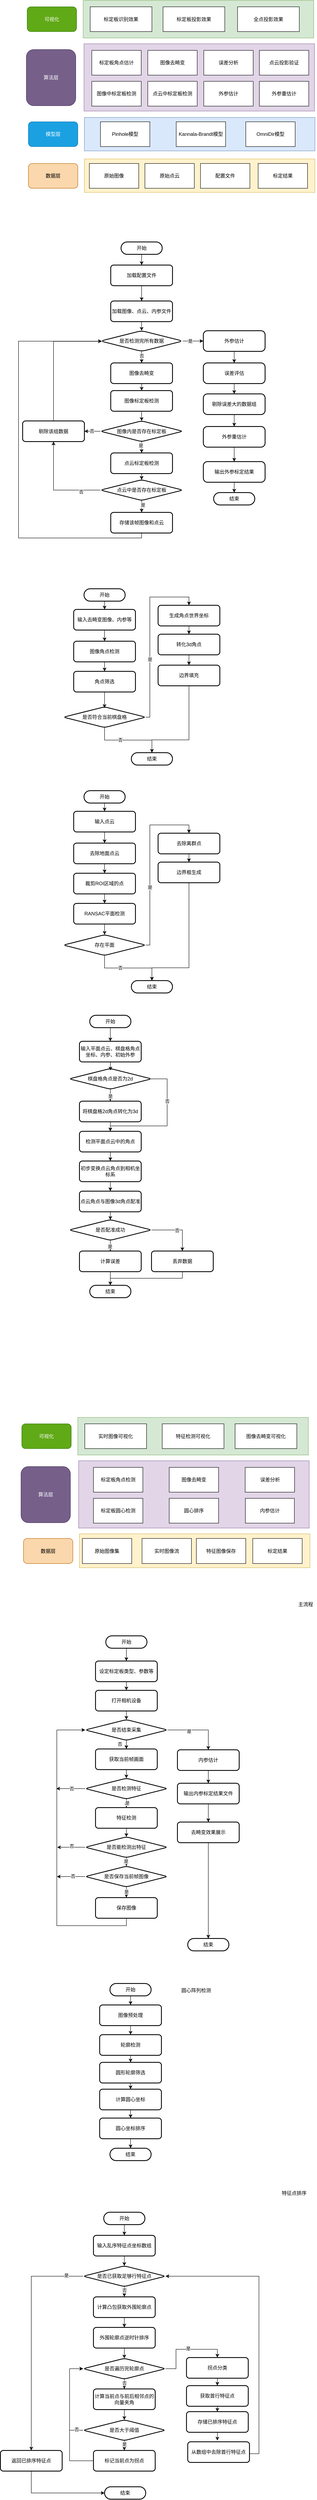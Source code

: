 <mxfile version="24.8.6">
  <diagram name="Page-1" id="LSwMUB-P-J5mNTw7GYra">
    <mxGraphModel dx="1009" dy="537" grid="0" gridSize="10" guides="1" tooltips="1" connect="1" arrows="1" fold="1" page="1" pageScale="1" pageWidth="850" pageHeight="1100" math="0" shadow="0">
      <root>
        <mxCell id="0" />
        <mxCell id="1" parent="0" />
        <mxCell id="GHaV5jjTXmspHZCGRlZL-9" value="" style="group" parent="1" vertex="1" connectable="0">
          <mxGeometry x="80" y="427" width="690" height="81" as="geometry" />
        </mxCell>
        <mxCell id="GHaV5jjTXmspHZCGRlZL-1" value="" style="rounded=0;whiteSpace=wrap;html=1;fillColor=#fff2cc;strokeColor=#d6b656;" parent="GHaV5jjTXmspHZCGRlZL-9" vertex="1">
          <mxGeometry x="136" width="560" height="81" as="geometry" />
        </mxCell>
        <mxCell id="GHaV5jjTXmspHZCGRlZL-2" value="数据层" style="rounded=1;whiteSpace=wrap;html=1;fillColor=#fad7ac;strokeColor=#b46504;" parent="GHaV5jjTXmspHZCGRlZL-9" vertex="1">
          <mxGeometry y="11" width="120" height="60" as="geometry" />
        </mxCell>
        <mxCell id="GHaV5jjTXmspHZCGRlZL-3" value="原始图像" style="rounded=0;whiteSpace=wrap;html=1;" parent="GHaV5jjTXmspHZCGRlZL-9" vertex="1">
          <mxGeometry x="148" y="11" width="120" height="60" as="geometry" />
        </mxCell>
        <mxCell id="GHaV5jjTXmspHZCGRlZL-4" value="原始点云" style="rounded=0;whiteSpace=wrap;html=1;" parent="GHaV5jjTXmspHZCGRlZL-9" vertex="1">
          <mxGeometry x="283" y="11" width="120" height="60" as="geometry" />
        </mxCell>
        <mxCell id="GHaV5jjTXmspHZCGRlZL-5" value="配置文件" style="rounded=0;whiteSpace=wrap;html=1;" parent="GHaV5jjTXmspHZCGRlZL-9" vertex="1">
          <mxGeometry x="418" y="11" width="120" height="60" as="geometry" />
        </mxCell>
        <mxCell id="GHaV5jjTXmspHZCGRlZL-7" value="标定结果" style="rounded=0;whiteSpace=wrap;html=1;" parent="GHaV5jjTXmspHZCGRlZL-9" vertex="1">
          <mxGeometry x="558" y="11" width="120" height="60" as="geometry" />
        </mxCell>
        <mxCell id="GHaV5jjTXmspHZCGRlZL-10" value="模型层" style="rounded=1;whiteSpace=wrap;html=1;fillColor=#1ba1e2;fontColor=#ffffff;strokeColor=#006EAF;" parent="1" vertex="1">
          <mxGeometry x="80" y="337" width="120" height="60" as="geometry" />
        </mxCell>
        <mxCell id="GHaV5jjTXmspHZCGRlZL-11" value="" style="rounded=0;whiteSpace=wrap;html=1;fillColor=#dae8fc;strokeColor=#6c8ebf;" parent="1" vertex="1">
          <mxGeometry x="216" y="326.5" width="560" height="81" as="geometry" />
        </mxCell>
        <mxCell id="GHaV5jjTXmspHZCGRlZL-12" value="Pinhole模型" style="rounded=0;whiteSpace=wrap;html=1;" parent="1" vertex="1">
          <mxGeometry x="255" y="337" width="120" height="60" as="geometry" />
        </mxCell>
        <mxCell id="GHaV5jjTXmspHZCGRlZL-13" value="Kannala-Brandt模型" style="rounded=0;whiteSpace=wrap;html=1;" parent="1" vertex="1">
          <mxGeometry x="439" y="337" width="120" height="60" as="geometry" />
        </mxCell>
        <mxCell id="GHaV5jjTXmspHZCGRlZL-14" value="OmniDir模型" style="rounded=0;whiteSpace=wrap;html=1;" parent="1" vertex="1">
          <mxGeometry x="608" y="337" width="120" height="60" as="geometry" />
        </mxCell>
        <mxCell id="GHaV5jjTXmspHZCGRlZL-31" value="" style="group" parent="1" vertex="1" connectable="0">
          <mxGeometry x="75" y="148" width="700" height="163" as="geometry" />
        </mxCell>
        <mxCell id="GHaV5jjTXmspHZCGRlZL-15" value="算法层" style="rounded=1;whiteSpace=wrap;html=1;fillColor=#76608a;strokeColor=#432D57;fontColor=#ffffff;" parent="GHaV5jjTXmspHZCGRlZL-31" vertex="1">
          <mxGeometry y="14" width="120" height="136" as="geometry" />
        </mxCell>
        <mxCell id="GHaV5jjTXmspHZCGRlZL-16" value="" style="rounded=0;whiteSpace=wrap;html=1;fillColor=#e1d5e7;strokeColor=#9673a6;" parent="GHaV5jjTXmspHZCGRlZL-31" vertex="1">
          <mxGeometry x="140" width="560" height="163" as="geometry" />
        </mxCell>
        <mxCell id="GHaV5jjTXmspHZCGRlZL-17" value="图像中标定板检测" style="rounded=0;whiteSpace=wrap;html=1;" parent="GHaV5jjTXmspHZCGRlZL-31" vertex="1">
          <mxGeometry x="159" y="91" width="120" height="60" as="geometry" />
        </mxCell>
        <mxCell id="GHaV5jjTXmspHZCGRlZL-18" value="点云中标定板检测" style="rounded=0;whiteSpace=wrap;html=1;" parent="GHaV5jjTXmspHZCGRlZL-31" vertex="1">
          <mxGeometry x="295" y="91" width="120" height="60" as="geometry" />
        </mxCell>
        <mxCell id="GHaV5jjTXmspHZCGRlZL-19" value="外参估计" style="rounded=0;whiteSpace=wrap;html=1;" parent="GHaV5jjTXmspHZCGRlZL-31" vertex="1">
          <mxGeometry x="431" y="91" width="120" height="60" as="geometry" />
        </mxCell>
        <mxCell id="GHaV5jjTXmspHZCGRlZL-20" value="外参重估计" style="rounded=0;whiteSpace=wrap;html=1;" parent="GHaV5jjTXmspHZCGRlZL-31" vertex="1">
          <mxGeometry x="566" y="91" width="120" height="60" as="geometry" />
        </mxCell>
        <mxCell id="GHaV5jjTXmspHZCGRlZL-21" value="点云投影验证" style="rounded=0;whiteSpace=wrap;html=1;" parent="GHaV5jjTXmspHZCGRlZL-31" vertex="1">
          <mxGeometry x="566" y="16" width="120" height="60" as="geometry" />
        </mxCell>
        <mxCell id="GHaV5jjTXmspHZCGRlZL-26" value="标定板角点估计" style="rounded=0;whiteSpace=wrap;html=1;" parent="GHaV5jjTXmspHZCGRlZL-31" vertex="1">
          <mxGeometry x="159" y="16" width="120" height="60" as="geometry" />
        </mxCell>
        <mxCell id="GHaV5jjTXmspHZCGRlZL-27" value="图像去畸变" style="rounded=0;whiteSpace=wrap;html=1;" parent="GHaV5jjTXmspHZCGRlZL-31" vertex="1">
          <mxGeometry x="295" y="16" width="120" height="60" as="geometry" />
        </mxCell>
        <mxCell id="GHaV5jjTXmspHZCGRlZL-28" value="误差分析" style="rounded=0;whiteSpace=wrap;html=1;" parent="GHaV5jjTXmspHZCGRlZL-31" vertex="1">
          <mxGeometry x="431" y="16" width="120" height="60" as="geometry" />
        </mxCell>
        <mxCell id="GHaV5jjTXmspHZCGRlZL-32" value="" style="group" parent="1" vertex="1" connectable="0">
          <mxGeometry x="77" y="43" width="696" height="91" as="geometry" />
        </mxCell>
        <mxCell id="GHaV5jjTXmspHZCGRlZL-63" value="" style="group" parent="GHaV5jjTXmspHZCGRlZL-32" vertex="1" connectable="0">
          <mxGeometry width="696" height="91" as="geometry" />
        </mxCell>
        <mxCell id="GHaV5jjTXmspHZCGRlZL-22" value="可视化" style="rounded=1;whiteSpace=wrap;html=1;fillColor=#60a917;fontColor=#ffffff;strokeColor=#2D7600;" parent="GHaV5jjTXmspHZCGRlZL-63" vertex="1">
          <mxGeometry y="15.5" width="120" height="60" as="geometry" />
        </mxCell>
        <mxCell id="GHaV5jjTXmspHZCGRlZL-23" value="" style="rounded=0;whiteSpace=wrap;html=1;fillColor=#d5e8d4;strokeColor=#82b366;" parent="GHaV5jjTXmspHZCGRlZL-63" vertex="1">
          <mxGeometry x="136" width="560" height="91" as="geometry" />
        </mxCell>
        <mxCell id="GHaV5jjTXmspHZCGRlZL-24" value="标定板投影效果" style="rounded=0;whiteSpace=wrap;html=1;" parent="GHaV5jjTXmspHZCGRlZL-63" vertex="1">
          <mxGeometry x="330" y="15.5" width="150" height="60" as="geometry" />
        </mxCell>
        <mxCell id="GHaV5jjTXmspHZCGRlZL-25" value="全点投影效果" style="rounded=0;whiteSpace=wrap;html=1;" parent="GHaV5jjTXmspHZCGRlZL-63" vertex="1">
          <mxGeometry x="511" y="15.5" width="150" height="60" as="geometry" />
        </mxCell>
        <mxCell id="GHaV5jjTXmspHZCGRlZL-62" value="标定板识别效果" style="rounded=0;whiteSpace=wrap;html=1;" parent="GHaV5jjTXmspHZCGRlZL-63" vertex="1">
          <mxGeometry x="153" y="15.5" width="150" height="60" as="geometry" />
        </mxCell>
        <mxCell id="GHaV5jjTXmspHZCGRlZL-77" style="edgeStyle=orthogonalEdgeStyle;rounded=0;orthogonalLoop=1;jettySize=auto;html=1;exitX=0.5;exitY=1;exitDx=0;exitDy=0;" parent="1" source="GHaV5jjTXmspHZCGRlZL-67" target="GHaV5jjTXmspHZCGRlZL-68" edge="1">
          <mxGeometry relative="1" as="geometry" />
        </mxCell>
        <mxCell id="GHaV5jjTXmspHZCGRlZL-67" value="开始" style="rounded=1;whiteSpace=wrap;html=1;absoluteArcSize=1;arcSize=233;strokeWidth=2;" parent="1" vertex="1">
          <mxGeometry x="305" y="628" width="100" height="30" as="geometry" />
        </mxCell>
        <mxCell id="GHaV5jjTXmspHZCGRlZL-74" value="" style="edgeStyle=orthogonalEdgeStyle;rounded=0;orthogonalLoop=1;jettySize=auto;html=1;" parent="1" source="GHaV5jjTXmspHZCGRlZL-68" target="GHaV5jjTXmspHZCGRlZL-73" edge="1">
          <mxGeometry relative="1" as="geometry" />
        </mxCell>
        <mxCell id="GHaV5jjTXmspHZCGRlZL-68" value="加载配置文件" style="rounded=1;whiteSpace=wrap;html=1;absoluteArcSize=1;arcSize=14;strokeWidth=2;" parent="1" vertex="1">
          <mxGeometry x="280" y="684" width="150" height="50" as="geometry" />
        </mxCell>
        <mxCell id="GHaV5jjTXmspHZCGRlZL-81" value="" style="edgeStyle=orthogonalEdgeStyle;rounded=0;orthogonalLoop=1;jettySize=auto;html=1;" parent="1" source="GHaV5jjTXmspHZCGRlZL-73" target="GHaV5jjTXmspHZCGRlZL-80" edge="1">
          <mxGeometry relative="1" as="geometry" />
        </mxCell>
        <mxCell id="GHaV5jjTXmspHZCGRlZL-73" value="加载图像、点云、内参文件" style="rounded=1;whiteSpace=wrap;html=1;absoluteArcSize=1;arcSize=14;strokeWidth=2;" parent="1" vertex="1">
          <mxGeometry x="280" y="771" width="150" height="50" as="geometry" />
        </mxCell>
        <mxCell id="GHaV5jjTXmspHZCGRlZL-79" value="" style="edgeStyle=orthogonalEdgeStyle;rounded=0;orthogonalLoop=1;jettySize=auto;html=1;" parent="1" target="GHaV5jjTXmspHZCGRlZL-78" edge="1">
          <mxGeometry relative="1" as="geometry">
            <mxPoint x="355" y="900" as="sourcePoint" />
          </mxGeometry>
        </mxCell>
        <mxCell id="GHaV5jjTXmspHZCGRlZL-75" value="图像去畸变" style="rounded=1;whiteSpace=wrap;html=1;absoluteArcSize=1;arcSize=14;strokeWidth=2;" parent="1" vertex="1">
          <mxGeometry x="280" y="921" width="150" height="50" as="geometry" />
        </mxCell>
        <mxCell id="GHaV5jjTXmspHZCGRlZL-84" value="" style="edgeStyle=orthogonalEdgeStyle;rounded=0;orthogonalLoop=1;jettySize=auto;html=1;" parent="1" source="GHaV5jjTXmspHZCGRlZL-78" target="GHaV5jjTXmspHZCGRlZL-83" edge="1">
          <mxGeometry relative="1" as="geometry" />
        </mxCell>
        <mxCell id="GHaV5jjTXmspHZCGRlZL-78" value="图像标定板检测" style="rounded=1;whiteSpace=wrap;html=1;absoluteArcSize=1;arcSize=14;strokeWidth=2;" parent="1" vertex="1">
          <mxGeometry x="280" y="988" width="150" height="50" as="geometry" />
        </mxCell>
        <mxCell id="GHaV5jjTXmspHZCGRlZL-82" style="edgeStyle=orthogonalEdgeStyle;rounded=0;orthogonalLoop=1;jettySize=auto;html=1;" parent="1" source="GHaV5jjTXmspHZCGRlZL-80" target="GHaV5jjTXmspHZCGRlZL-75" edge="1">
          <mxGeometry relative="1" as="geometry" />
        </mxCell>
        <mxCell id="GHaV5jjTXmspHZCGRlZL-119" value="否" style="edgeLabel;html=1;align=center;verticalAlign=middle;resizable=0;points=[];" parent="GHaV5jjTXmspHZCGRlZL-82" vertex="1" connectable="0">
          <mxGeometry x="0.569" y="-2" relative="1" as="geometry">
            <mxPoint x="2" y="-6" as="offset" />
          </mxGeometry>
        </mxCell>
        <mxCell id="GHaV5jjTXmspHZCGRlZL-94" value="" style="edgeStyle=orthogonalEdgeStyle;rounded=0;orthogonalLoop=1;jettySize=auto;html=1;" parent="1" source="GHaV5jjTXmspHZCGRlZL-80" target="GHaV5jjTXmspHZCGRlZL-93" edge="1">
          <mxGeometry relative="1" as="geometry" />
        </mxCell>
        <mxCell id="GHaV5jjTXmspHZCGRlZL-118" value="是" style="edgeLabel;html=1;align=center;verticalAlign=middle;resizable=0;points=[];" parent="GHaV5jjTXmspHZCGRlZL-94" vertex="1" connectable="0">
          <mxGeometry x="-0.29" relative="1" as="geometry">
            <mxPoint as="offset" />
          </mxGeometry>
        </mxCell>
        <mxCell id="GHaV5jjTXmspHZCGRlZL-80" value="是否检测完所有数据" style="rhombus;whiteSpace=wrap;html=1;rounded=1;arcSize=20;strokeWidth=2;" parent="1" vertex="1">
          <mxGeometry x="255" y="843" width="200" height="50" as="geometry" />
        </mxCell>
        <mxCell id="GHaV5jjTXmspHZCGRlZL-108" value="" style="edgeStyle=orthogonalEdgeStyle;rounded=0;orthogonalLoop=1;jettySize=auto;html=1;" parent="1" source="GHaV5jjTXmspHZCGRlZL-83" target="GHaV5jjTXmspHZCGRlZL-107" edge="1">
          <mxGeometry relative="1" as="geometry" />
        </mxCell>
        <mxCell id="ZnTsRFL5U73gd6LRawY7-1" value="否" style="edgeLabel;html=1;align=center;verticalAlign=middle;resizable=0;points=[];" parent="GHaV5jjTXmspHZCGRlZL-108" vertex="1" connectable="0">
          <mxGeometry x="-0.22" y="9" relative="1" as="geometry">
            <mxPoint x="-5" y="-10" as="offset" />
          </mxGeometry>
        </mxCell>
        <mxCell id="GHaV5jjTXmspHZCGRlZL-116" style="edgeStyle=orthogonalEdgeStyle;rounded=0;orthogonalLoop=1;jettySize=auto;html=1;entryX=0.5;entryY=0;entryDx=0;entryDy=0;" parent="1" source="GHaV5jjTXmspHZCGRlZL-83" target="GHaV5jjTXmspHZCGRlZL-85" edge="1">
          <mxGeometry relative="1" as="geometry" />
        </mxCell>
        <mxCell id="GHaV5jjTXmspHZCGRlZL-120" value="" style="edgeStyle=orthogonalEdgeStyle;rounded=0;orthogonalLoop=1;jettySize=auto;html=1;" parent="1" source="GHaV5jjTXmspHZCGRlZL-83" target="GHaV5jjTXmspHZCGRlZL-87" edge="1">
          <mxGeometry relative="1" as="geometry" />
        </mxCell>
        <mxCell id="GHaV5jjTXmspHZCGRlZL-121" value="是" style="edgeLabel;html=1;align=center;verticalAlign=middle;resizable=0;points=[];" parent="GHaV5jjTXmspHZCGRlZL-120" vertex="1" connectable="0">
          <mxGeometry x="-0.804" y="-2" relative="1" as="geometry">
            <mxPoint as="offset" />
          </mxGeometry>
        </mxCell>
        <mxCell id="GHaV5jjTXmspHZCGRlZL-83" value="图像内是否存在标定板" style="rhombus;whiteSpace=wrap;html=1;rounded=1;arcSize=14;strokeWidth=2;" parent="1" vertex="1">
          <mxGeometry x="255" y="1061.5" width="200" height="50" as="geometry" />
        </mxCell>
        <mxCell id="GHaV5jjTXmspHZCGRlZL-88" value="" style="edgeStyle=orthogonalEdgeStyle;rounded=0;orthogonalLoop=1;jettySize=auto;html=1;" parent="1" source="GHaV5jjTXmspHZCGRlZL-85" target="GHaV5jjTXmspHZCGRlZL-87" edge="1">
          <mxGeometry relative="1" as="geometry" />
        </mxCell>
        <mxCell id="GHaV5jjTXmspHZCGRlZL-85" value="点云标定板检测" style="whiteSpace=wrap;html=1;rounded=1;arcSize=14;strokeWidth=2;" parent="1" vertex="1">
          <mxGeometry x="280" y="1139" width="150" height="50" as="geometry" />
        </mxCell>
        <mxCell id="GHaV5jjTXmspHZCGRlZL-91" value="" style="edgeStyle=orthogonalEdgeStyle;rounded=0;orthogonalLoop=1;jettySize=auto;html=1;" parent="1" source="GHaV5jjTXmspHZCGRlZL-87" target="GHaV5jjTXmspHZCGRlZL-90" edge="1">
          <mxGeometry relative="1" as="geometry" />
        </mxCell>
        <mxCell id="GHaV5jjTXmspHZCGRlZL-123" value="是" style="edgeLabel;html=1;align=center;verticalAlign=middle;resizable=0;points=[];" parent="GHaV5jjTXmspHZCGRlZL-91" vertex="1" connectable="0">
          <mxGeometry x="0.199" y="-1" relative="1" as="geometry">
            <mxPoint x="2" y="1" as="offset" />
          </mxGeometry>
        </mxCell>
        <mxCell id="GHaV5jjTXmspHZCGRlZL-110" style="edgeStyle=orthogonalEdgeStyle;rounded=0;orthogonalLoop=1;jettySize=auto;html=1;entryX=0.5;entryY=1;entryDx=0;entryDy=0;" parent="1" source="GHaV5jjTXmspHZCGRlZL-87" target="GHaV5jjTXmspHZCGRlZL-107" edge="1">
          <mxGeometry relative="1" as="geometry">
            <mxPoint x="91" y="1093" as="targetPoint" />
          </mxGeometry>
        </mxCell>
        <mxCell id="GHaV5jjTXmspHZCGRlZL-124" value="否" style="edgeLabel;html=1;align=center;verticalAlign=middle;resizable=0;points=[];" parent="GHaV5jjTXmspHZCGRlZL-110" vertex="1" connectable="0">
          <mxGeometry x="-0.592" y="4" relative="1" as="geometry">
            <mxPoint as="offset" />
          </mxGeometry>
        </mxCell>
        <mxCell id="GHaV5jjTXmspHZCGRlZL-87" value="点云中是否存在标定板" style="rhombus;whiteSpace=wrap;html=1;rounded=1;arcSize=14;strokeWidth=2;" parent="1" vertex="1">
          <mxGeometry x="255" y="1204" width="200" height="50" as="geometry" />
        </mxCell>
        <mxCell id="GHaV5jjTXmspHZCGRlZL-111" style="edgeStyle=orthogonalEdgeStyle;rounded=0;orthogonalLoop=1;jettySize=auto;html=1;entryX=0.017;entryY=0.508;entryDx=0;entryDy=0;entryPerimeter=0;" parent="1" source="GHaV5jjTXmspHZCGRlZL-90" target="GHaV5jjTXmspHZCGRlZL-80" edge="1">
          <mxGeometry relative="1" as="geometry">
            <Array as="points">
              <mxPoint x="355" y="1345" />
              <mxPoint x="56" y="1345" />
              <mxPoint x="56" y="868" />
            </Array>
          </mxGeometry>
        </mxCell>
        <mxCell id="GHaV5jjTXmspHZCGRlZL-90" value="存储该帧图像和点云" style="whiteSpace=wrap;html=1;rounded=1;arcSize=14;strokeWidth=2;" parent="1" vertex="1">
          <mxGeometry x="280" y="1283" width="150" height="50" as="geometry" />
        </mxCell>
        <mxCell id="GHaV5jjTXmspHZCGRlZL-96" value="" style="edgeStyle=orthogonalEdgeStyle;rounded=0;orthogonalLoop=1;jettySize=auto;html=1;exitX=0.5;exitY=1;exitDx=0;exitDy=0;" parent="1" source="GHaV5jjTXmspHZCGRlZL-93" target="GHaV5jjTXmspHZCGRlZL-95" edge="1">
          <mxGeometry relative="1" as="geometry">
            <mxPoint x="573.87" y="893" as="sourcePoint" />
          </mxGeometry>
        </mxCell>
        <mxCell id="GHaV5jjTXmspHZCGRlZL-93" value="外参估计" style="whiteSpace=wrap;html=1;rounded=1;arcSize=20;strokeWidth=2;" parent="1" vertex="1">
          <mxGeometry x="504.91" y="843" width="150" height="50" as="geometry" />
        </mxCell>
        <mxCell id="GHaV5jjTXmspHZCGRlZL-98" value="" style="edgeStyle=orthogonalEdgeStyle;rounded=0;orthogonalLoop=1;jettySize=auto;html=1;" parent="1" source="GHaV5jjTXmspHZCGRlZL-95" target="GHaV5jjTXmspHZCGRlZL-97" edge="1">
          <mxGeometry relative="1" as="geometry" />
        </mxCell>
        <mxCell id="GHaV5jjTXmspHZCGRlZL-95" value="误差评估" style="whiteSpace=wrap;html=1;rounded=1;arcSize=20;strokeWidth=2;" parent="1" vertex="1">
          <mxGeometry x="504.91" y="921" width="150" height="50" as="geometry" />
        </mxCell>
        <mxCell id="GHaV5jjTXmspHZCGRlZL-100" value="" style="edgeStyle=orthogonalEdgeStyle;rounded=0;orthogonalLoop=1;jettySize=auto;html=1;" parent="1" source="GHaV5jjTXmspHZCGRlZL-97" target="GHaV5jjTXmspHZCGRlZL-99" edge="1">
          <mxGeometry relative="1" as="geometry" />
        </mxCell>
        <mxCell id="GHaV5jjTXmspHZCGRlZL-97" value="剔除误差大的数据组" style="whiteSpace=wrap;html=1;rounded=1;arcSize=20;strokeWidth=2;" parent="1" vertex="1">
          <mxGeometry x="504.91" y="996" width="150" height="50" as="geometry" />
        </mxCell>
        <mxCell id="GHaV5jjTXmspHZCGRlZL-102" value="" style="edgeStyle=orthogonalEdgeStyle;rounded=0;orthogonalLoop=1;jettySize=auto;html=1;" parent="1" source="GHaV5jjTXmspHZCGRlZL-99" target="GHaV5jjTXmspHZCGRlZL-101" edge="1">
          <mxGeometry relative="1" as="geometry" />
        </mxCell>
        <mxCell id="GHaV5jjTXmspHZCGRlZL-99" value="外参重估计" style="whiteSpace=wrap;html=1;rounded=1;arcSize=20;strokeWidth=2;" parent="1" vertex="1">
          <mxGeometry x="504.91" y="1075" width="150" height="50" as="geometry" />
        </mxCell>
        <mxCell id="GHaV5jjTXmspHZCGRlZL-104" value="" style="edgeStyle=orthogonalEdgeStyle;rounded=0;orthogonalLoop=1;jettySize=auto;html=1;" parent="1" source="GHaV5jjTXmspHZCGRlZL-101" target="GHaV5jjTXmspHZCGRlZL-103" edge="1">
          <mxGeometry relative="1" as="geometry" />
        </mxCell>
        <mxCell id="GHaV5jjTXmspHZCGRlZL-101" value="输出外参标定结果" style="whiteSpace=wrap;html=1;rounded=1;arcSize=20;strokeWidth=2;" parent="1" vertex="1">
          <mxGeometry x="504.91" y="1160" width="150" height="50" as="geometry" />
        </mxCell>
        <mxCell id="GHaV5jjTXmspHZCGRlZL-103" value="结束" style="whiteSpace=wrap;html=1;rounded=1;arcSize=50;strokeWidth=2;" parent="1" vertex="1">
          <mxGeometry x="529.91" y="1235" width="100" height="30" as="geometry" />
        </mxCell>
        <mxCell id="GHaV5jjTXmspHZCGRlZL-109" style="edgeStyle=orthogonalEdgeStyle;rounded=0;orthogonalLoop=1;jettySize=auto;html=1;entryX=0.021;entryY=0.516;entryDx=0;entryDy=0;entryPerimeter=0;exitX=0.5;exitY=0;exitDx=0;exitDy=0;" parent="1" source="GHaV5jjTXmspHZCGRlZL-107" edge="1">
          <mxGeometry relative="1" as="geometry">
            <mxPoint x="79" y="1098" as="sourcePoint" />
            <mxPoint x="258.2" y="868.8" as="targetPoint" />
            <Array as="points">
              <mxPoint x="141" y="869" />
            </Array>
          </mxGeometry>
        </mxCell>
        <mxCell id="GHaV5jjTXmspHZCGRlZL-107" value="剔除该组数据" style="whiteSpace=wrap;html=1;rounded=1;arcSize=14;strokeWidth=2;" parent="1" vertex="1">
          <mxGeometry x="66" y="1061.5" width="150" height="50" as="geometry" />
        </mxCell>
        <mxCell id="ZnTsRFL5U73gd6LRawY7-19" style="edgeStyle=orthogonalEdgeStyle;rounded=0;orthogonalLoop=1;jettySize=auto;html=1;entryX=0.5;entryY=0;entryDx=0;entryDy=0;" parent="1" source="ZnTsRFL5U73gd6LRawY7-5" target="ZnTsRFL5U73gd6LRawY7-6" edge="1">
          <mxGeometry relative="1" as="geometry" />
        </mxCell>
        <mxCell id="ZnTsRFL5U73gd6LRawY7-5" value="开始" style="rounded=1;whiteSpace=wrap;html=1;absoluteArcSize=1;arcSize=233;strokeWidth=2;" parent="1" vertex="1">
          <mxGeometry x="215" y="1468" width="100" height="30" as="geometry" />
        </mxCell>
        <mxCell id="ZnTsRFL5U73gd6LRawY7-20" style="edgeStyle=orthogonalEdgeStyle;rounded=0;orthogonalLoop=1;jettySize=auto;html=1;entryX=0.5;entryY=0;entryDx=0;entryDy=0;" parent="1" source="ZnTsRFL5U73gd6LRawY7-6" target="ZnTsRFL5U73gd6LRawY7-9" edge="1">
          <mxGeometry relative="1" as="geometry" />
        </mxCell>
        <mxCell id="ZnTsRFL5U73gd6LRawY7-6" value="输入去畸变图像、内参等" style="rounded=1;whiteSpace=wrap;html=1;absoluteArcSize=1;arcSize=14;strokeWidth=2;" parent="1" vertex="1">
          <mxGeometry x="190" y="1518" width="150" height="50" as="geometry" />
        </mxCell>
        <mxCell id="ZnTsRFL5U73gd6LRawY7-22" style="edgeStyle=orthogonalEdgeStyle;rounded=0;orthogonalLoop=1;jettySize=auto;html=1;entryX=0.5;entryY=0;entryDx=0;entryDy=0;" parent="1" source="ZnTsRFL5U73gd6LRawY7-9" target="ZnTsRFL5U73gd6LRawY7-10" edge="1">
          <mxGeometry relative="1" as="geometry" />
        </mxCell>
        <mxCell id="ZnTsRFL5U73gd6LRawY7-9" value="图像角点检测" style="rounded=1;whiteSpace=wrap;html=1;absoluteArcSize=1;arcSize=14;strokeWidth=2;" parent="1" vertex="1">
          <mxGeometry x="190" y="1595" width="150" height="50" as="geometry" />
        </mxCell>
        <mxCell id="ZnTsRFL5U73gd6LRawY7-10" value="角点筛选" style="rounded=1;whiteSpace=wrap;html=1;absoluteArcSize=1;arcSize=14;strokeWidth=2;" parent="1" vertex="1">
          <mxGeometry x="190" y="1668" width="150" height="50" as="geometry" />
        </mxCell>
        <mxCell id="ZnTsRFL5U73gd6LRawY7-29" style="edgeStyle=orthogonalEdgeStyle;rounded=0;orthogonalLoop=1;jettySize=auto;html=1;entryX=0.5;entryY=0;entryDx=0;entryDy=0;" parent="1" source="ZnTsRFL5U73gd6LRawY7-11" target="ZnTsRFL5U73gd6LRawY7-12" edge="1">
          <mxGeometry relative="1" as="geometry" />
        </mxCell>
        <mxCell id="ZnTsRFL5U73gd6LRawY7-11" value="生成角点世界坐标" style="rounded=1;whiteSpace=wrap;html=1;absoluteArcSize=1;arcSize=14;strokeWidth=2;" parent="1" vertex="1">
          <mxGeometry x="395.0" y="1508" width="150" height="50" as="geometry" />
        </mxCell>
        <mxCell id="ZnTsRFL5U73gd6LRawY7-30" style="edgeStyle=orthogonalEdgeStyle;rounded=0;orthogonalLoop=1;jettySize=auto;html=1;" parent="1" source="ZnTsRFL5U73gd6LRawY7-12" target="ZnTsRFL5U73gd6LRawY7-13" edge="1">
          <mxGeometry relative="1" as="geometry" />
        </mxCell>
        <mxCell id="ZnTsRFL5U73gd6LRawY7-12" value="转化3d角点" style="rounded=1;whiteSpace=wrap;html=1;absoluteArcSize=1;arcSize=14;strokeWidth=2;" parent="1" vertex="1">
          <mxGeometry x="395.0" y="1578" width="150" height="50" as="geometry" />
        </mxCell>
        <mxCell id="ZnTsRFL5U73gd6LRawY7-31" style="edgeStyle=orthogonalEdgeStyle;rounded=0;orthogonalLoop=1;jettySize=auto;html=1;" parent="1" source="ZnTsRFL5U73gd6LRawY7-13" target="ZnTsRFL5U73gd6LRawY7-24" edge="1">
          <mxGeometry relative="1" as="geometry">
            <Array as="points">
              <mxPoint x="470" y="1834" />
              <mxPoint x="380" y="1834" />
            </Array>
          </mxGeometry>
        </mxCell>
        <mxCell id="ZnTsRFL5U73gd6LRawY7-13" value="边界填充" style="rounded=1;whiteSpace=wrap;html=1;absoluteArcSize=1;arcSize=14;strokeWidth=2;" parent="1" vertex="1">
          <mxGeometry x="395.0" y="1653" width="150" height="50" as="geometry" />
        </mxCell>
        <mxCell id="ZnTsRFL5U73gd6LRawY7-25" style="edgeStyle=orthogonalEdgeStyle;rounded=0;orthogonalLoop=1;jettySize=auto;html=1;" parent="1" source="ZnTsRFL5U73gd6LRawY7-16" target="ZnTsRFL5U73gd6LRawY7-24" edge="1">
          <mxGeometry relative="1" as="geometry" />
        </mxCell>
        <mxCell id="ZnTsRFL5U73gd6LRawY7-26" value="否" style="edgeLabel;html=1;align=center;verticalAlign=middle;resizable=0;points=[];" parent="ZnTsRFL5U73gd6LRawY7-25" vertex="1" connectable="0">
          <mxGeometry x="-0.228" y="1" relative="1" as="geometry">
            <mxPoint as="offset" />
          </mxGeometry>
        </mxCell>
        <mxCell id="ZnTsRFL5U73gd6LRawY7-27" style="edgeStyle=orthogonalEdgeStyle;rounded=0;orthogonalLoop=1;jettySize=auto;html=1;entryX=0.5;entryY=0;entryDx=0;entryDy=0;" parent="1" source="ZnTsRFL5U73gd6LRawY7-16" target="ZnTsRFL5U73gd6LRawY7-11" edge="1">
          <mxGeometry relative="1" as="geometry">
            <Array as="points">
              <mxPoint x="375" y="1779" />
              <mxPoint x="375" y="1488" />
              <mxPoint x="470" y="1488" />
            </Array>
          </mxGeometry>
        </mxCell>
        <mxCell id="ZnTsRFL5U73gd6LRawY7-28" value="是" style="edgeLabel;html=1;align=center;verticalAlign=middle;resizable=0;points=[];" parent="ZnTsRFL5U73gd6LRawY7-27" vertex="1" connectable="0">
          <mxGeometry x="-0.28" y="-1" relative="1" as="geometry">
            <mxPoint x="-1" as="offset" />
          </mxGeometry>
        </mxCell>
        <mxCell id="ZnTsRFL5U73gd6LRawY7-16" value="是否符合当前棋盘格" style="rhombus;whiteSpace=wrap;html=1;rounded=1;arcSize=14;strokeWidth=2;" parent="1" vertex="1">
          <mxGeometry x="165" y="1754" width="200" height="50" as="geometry" />
        </mxCell>
        <mxCell id="ZnTsRFL5U73gd6LRawY7-23" style="edgeStyle=orthogonalEdgeStyle;rounded=0;orthogonalLoop=1;jettySize=auto;html=1;entryX=0.499;entryY=0.052;entryDx=0;entryDy=0;entryPerimeter=0;" parent="1" source="ZnTsRFL5U73gd6LRawY7-10" target="ZnTsRFL5U73gd6LRawY7-16" edge="1">
          <mxGeometry relative="1" as="geometry" />
        </mxCell>
        <mxCell id="ZnTsRFL5U73gd6LRawY7-24" value="结束" style="rounded=1;whiteSpace=wrap;html=1;absoluteArcSize=1;arcSize=233;strokeWidth=2;" parent="1" vertex="1">
          <mxGeometry x="330" y="1865" width="100" height="30" as="geometry" />
        </mxCell>
        <mxCell id="ZnTsRFL5U73gd6LRawY7-33" style="edgeStyle=orthogonalEdgeStyle;rounded=0;orthogonalLoop=1;jettySize=auto;html=1;entryX=0.5;entryY=0;entryDx=0;entryDy=0;" parent="1" source="ZnTsRFL5U73gd6LRawY7-34" target="ZnTsRFL5U73gd6LRawY7-36" edge="1">
          <mxGeometry relative="1" as="geometry" />
        </mxCell>
        <mxCell id="ZnTsRFL5U73gd6LRawY7-34" value="开始" style="rounded=1;whiteSpace=wrap;html=1;absoluteArcSize=1;arcSize=233;strokeWidth=2;" parent="1" vertex="1">
          <mxGeometry x="215" y="1957" width="100" height="30" as="geometry" />
        </mxCell>
        <mxCell id="ZnTsRFL5U73gd6LRawY7-35" style="edgeStyle=orthogonalEdgeStyle;rounded=0;orthogonalLoop=1;jettySize=auto;html=1;entryX=0.5;entryY=0;entryDx=0;entryDy=0;" parent="1" source="ZnTsRFL5U73gd6LRawY7-36" target="ZnTsRFL5U73gd6LRawY7-38" edge="1">
          <mxGeometry relative="1" as="geometry" />
        </mxCell>
        <mxCell id="ZnTsRFL5U73gd6LRawY7-36" value="输入点云" style="rounded=1;whiteSpace=wrap;html=1;absoluteArcSize=1;arcSize=14;strokeWidth=2;" parent="1" vertex="1">
          <mxGeometry x="190" y="2007" width="150" height="50" as="geometry" />
        </mxCell>
        <mxCell id="ZnTsRFL5U73gd6LRawY7-37" style="edgeStyle=orthogonalEdgeStyle;rounded=0;orthogonalLoop=1;jettySize=auto;html=1;entryX=0.5;entryY=0;entryDx=0;entryDy=0;" parent="1" source="ZnTsRFL5U73gd6LRawY7-38" target="ZnTsRFL5U73gd6LRawY7-39" edge="1">
          <mxGeometry relative="1" as="geometry" />
        </mxCell>
        <mxCell id="ZnTsRFL5U73gd6LRawY7-38" value="去除地面点云" style="rounded=1;whiteSpace=wrap;html=1;absoluteArcSize=1;arcSize=14;strokeWidth=2;" parent="1" vertex="1">
          <mxGeometry x="190" y="2084" width="150" height="50" as="geometry" />
        </mxCell>
        <mxCell id="ZnTsRFL5U73gd6LRawY7-56" style="edgeStyle=orthogonalEdgeStyle;rounded=0;orthogonalLoop=1;jettySize=auto;html=1;" parent="1" source="ZnTsRFL5U73gd6LRawY7-39" target="ZnTsRFL5U73gd6LRawY7-53" edge="1">
          <mxGeometry relative="1" as="geometry" />
        </mxCell>
        <mxCell id="ZnTsRFL5U73gd6LRawY7-39" value="裁剪ROI区域的点" style="rounded=1;whiteSpace=wrap;html=1;absoluteArcSize=1;arcSize=14;strokeWidth=2;" parent="1" vertex="1">
          <mxGeometry x="190" y="2157" width="150" height="50" as="geometry" />
        </mxCell>
        <mxCell id="ZnTsRFL5U73gd6LRawY7-40" style="edgeStyle=orthogonalEdgeStyle;rounded=0;orthogonalLoop=1;jettySize=auto;html=1;entryX=0.5;entryY=0;entryDx=0;entryDy=0;" parent="1" source="ZnTsRFL5U73gd6LRawY7-41" target="ZnTsRFL5U73gd6LRawY7-43" edge="1">
          <mxGeometry relative="1" as="geometry" />
        </mxCell>
        <mxCell id="ZnTsRFL5U73gd6LRawY7-41" value="去除离群点" style="rounded=1;whiteSpace=wrap;html=1;absoluteArcSize=1;arcSize=14;strokeWidth=2;" parent="1" vertex="1">
          <mxGeometry x="395.0" y="2060" width="150" height="50" as="geometry" />
        </mxCell>
        <mxCell id="ZnTsRFL5U73gd6LRawY7-43" value="边界框生成" style="rounded=1;whiteSpace=wrap;html=1;absoluteArcSize=1;arcSize=14;strokeWidth=2;" parent="1" vertex="1">
          <mxGeometry x="395.0" y="2130" width="150" height="50" as="geometry" />
        </mxCell>
        <mxCell id="ZnTsRFL5U73gd6LRawY7-44" style="edgeStyle=orthogonalEdgeStyle;rounded=0;orthogonalLoop=1;jettySize=auto;html=1;exitX=0.5;exitY=1;exitDx=0;exitDy=0;" parent="1" source="ZnTsRFL5U73gd6LRawY7-43" target="ZnTsRFL5U73gd6LRawY7-52" edge="1">
          <mxGeometry relative="1" as="geometry">
            <Array as="points">
              <mxPoint x="470" y="2386" />
              <mxPoint x="380" y="2386" />
            </Array>
            <mxPoint x="470" y="2255" as="sourcePoint" />
          </mxGeometry>
        </mxCell>
        <mxCell id="ZnTsRFL5U73gd6LRawY7-46" style="edgeStyle=orthogonalEdgeStyle;rounded=0;orthogonalLoop=1;jettySize=auto;html=1;" parent="1" source="ZnTsRFL5U73gd6LRawY7-50" target="ZnTsRFL5U73gd6LRawY7-52" edge="1">
          <mxGeometry relative="1" as="geometry" />
        </mxCell>
        <mxCell id="ZnTsRFL5U73gd6LRawY7-47" value="否" style="edgeLabel;html=1;align=center;verticalAlign=middle;resizable=0;points=[];" parent="ZnTsRFL5U73gd6LRawY7-46" vertex="1" connectable="0">
          <mxGeometry x="-0.228" y="1" relative="1" as="geometry">
            <mxPoint as="offset" />
          </mxGeometry>
        </mxCell>
        <mxCell id="ZnTsRFL5U73gd6LRawY7-48" style="edgeStyle=orthogonalEdgeStyle;rounded=0;orthogonalLoop=1;jettySize=auto;html=1;entryX=0.5;entryY=0;entryDx=0;entryDy=0;" parent="1" source="ZnTsRFL5U73gd6LRawY7-50" target="ZnTsRFL5U73gd6LRawY7-41" edge="1">
          <mxGeometry relative="1" as="geometry">
            <Array as="points">
              <mxPoint x="375" y="2331" />
              <mxPoint x="375" y="2040" />
              <mxPoint x="470" y="2040" />
            </Array>
          </mxGeometry>
        </mxCell>
        <mxCell id="ZnTsRFL5U73gd6LRawY7-49" value="是" style="edgeLabel;html=1;align=center;verticalAlign=middle;resizable=0;points=[];" parent="ZnTsRFL5U73gd6LRawY7-48" vertex="1" connectable="0">
          <mxGeometry x="-0.28" y="-1" relative="1" as="geometry">
            <mxPoint x="-1" as="offset" />
          </mxGeometry>
        </mxCell>
        <mxCell id="ZnTsRFL5U73gd6LRawY7-50" value="存在平面" style="rhombus;whiteSpace=wrap;html=1;rounded=1;arcSize=14;strokeWidth=2;" parent="1" vertex="1">
          <mxGeometry x="165" y="2306" width="200" height="50" as="geometry" />
        </mxCell>
        <mxCell id="ZnTsRFL5U73gd6LRawY7-52" value="结束" style="rounded=1;whiteSpace=wrap;html=1;absoluteArcSize=1;arcSize=233;strokeWidth=2;" parent="1" vertex="1">
          <mxGeometry x="330" y="2417" width="100" height="30" as="geometry" />
        </mxCell>
        <mxCell id="ZnTsRFL5U73gd6LRawY7-57" style="edgeStyle=orthogonalEdgeStyle;rounded=0;orthogonalLoop=1;jettySize=auto;html=1;" parent="1" source="ZnTsRFL5U73gd6LRawY7-53" target="ZnTsRFL5U73gd6LRawY7-50" edge="1">
          <mxGeometry relative="1" as="geometry" />
        </mxCell>
        <mxCell id="ZnTsRFL5U73gd6LRawY7-53" value="RANSAC平面检测" style="rounded=1;whiteSpace=wrap;html=1;absoluteArcSize=1;arcSize=14;strokeWidth=2;" parent="1" vertex="1">
          <mxGeometry x="190" y="2230" width="150" height="50" as="geometry" />
        </mxCell>
        <mxCell id="ZnTsRFL5U73gd6LRawY7-58" style="edgeStyle=orthogonalEdgeStyle;rounded=0;orthogonalLoop=1;jettySize=auto;html=1;entryX=0.5;entryY=0;entryDx=0;entryDy=0;" parent="1" source="ZnTsRFL5U73gd6LRawY7-59" target="ZnTsRFL5U73gd6LRawY7-61" edge="1">
          <mxGeometry relative="1" as="geometry" />
        </mxCell>
        <mxCell id="ZnTsRFL5U73gd6LRawY7-59" value="开始" style="rounded=1;whiteSpace=wrap;html=1;absoluteArcSize=1;arcSize=233;strokeWidth=2;" parent="1" vertex="1">
          <mxGeometry x="229" y="2501" width="100" height="30" as="geometry" />
        </mxCell>
        <mxCell id="ZnTsRFL5U73gd6LRawY7-61" value="输入平面点云、棋盘格角点坐标、内参、初始外参" style="rounded=1;whiteSpace=wrap;html=1;absoluteArcSize=1;arcSize=14;strokeWidth=2;" parent="1" vertex="1">
          <mxGeometry x="204" y="2564" width="150" height="50" as="geometry" />
        </mxCell>
        <mxCell id="ZnTsRFL5U73gd6LRawY7-64" style="edgeStyle=orthogonalEdgeStyle;rounded=0;orthogonalLoop=1;jettySize=auto;html=1;" parent="1" source="ZnTsRFL5U73gd6LRawY7-65" target="ZnTsRFL5U73gd6LRawY7-77" edge="1">
          <mxGeometry relative="1" as="geometry" />
        </mxCell>
        <mxCell id="ZnTsRFL5U73gd6LRawY7-65" value="将棋盘格2d角点转化为3d" style="rounded=1;whiteSpace=wrap;html=1;absoluteArcSize=1;arcSize=14;strokeWidth=2;" parent="1" vertex="1">
          <mxGeometry x="204" y="2709" width="150" height="50" as="geometry" />
        </mxCell>
        <mxCell id="ZnTsRFL5U73gd6LRawY7-94" style="edgeStyle=orthogonalEdgeStyle;rounded=0;orthogonalLoop=1;jettySize=auto;html=1;" parent="1" source="ZnTsRFL5U73gd6LRawY7-67" target="ZnTsRFL5U73gd6LRawY7-75" edge="1">
          <mxGeometry relative="1" as="geometry" />
        </mxCell>
        <mxCell id="ZnTsRFL5U73gd6LRawY7-67" value="计算误差" style="rounded=1;whiteSpace=wrap;html=1;absoluteArcSize=1;arcSize=14;strokeWidth=2;" parent="1" vertex="1">
          <mxGeometry x="204" y="3072" width="150" height="50" as="geometry" />
        </mxCell>
        <mxCell id="ZnTsRFL5U73gd6LRawY7-75" value="结束" style="rounded=1;whiteSpace=wrap;html=1;absoluteArcSize=1;arcSize=233;strokeWidth=2;" parent="1" vertex="1">
          <mxGeometry x="229" y="3155" width="100" height="30" as="geometry" />
        </mxCell>
        <mxCell id="ZnTsRFL5U73gd6LRawY7-87" style="edgeStyle=orthogonalEdgeStyle;rounded=0;orthogonalLoop=1;jettySize=auto;html=1;entryX=0.5;entryY=0;entryDx=0;entryDy=0;" parent="1" source="ZnTsRFL5U73gd6LRawY7-77" target="ZnTsRFL5U73gd6LRawY7-85" edge="1">
          <mxGeometry relative="1" as="geometry" />
        </mxCell>
        <mxCell id="ZnTsRFL5U73gd6LRawY7-77" value="检测平面点云中的角点" style="rounded=1;whiteSpace=wrap;html=1;absoluteArcSize=1;arcSize=14;strokeWidth=2;" parent="1" vertex="1">
          <mxGeometry x="204" y="2782" width="150" height="50" as="geometry" />
        </mxCell>
        <mxCell id="ZnTsRFL5U73gd6LRawY7-83" style="edgeStyle=orthogonalEdgeStyle;rounded=0;orthogonalLoop=1;jettySize=auto;html=1;" parent="1" source="ZnTsRFL5U73gd6LRawY7-78" target="ZnTsRFL5U73gd6LRawY7-65" edge="1">
          <mxGeometry relative="1" as="geometry" />
        </mxCell>
        <mxCell id="ZnTsRFL5U73gd6LRawY7-102" value="是" style="edgeLabel;html=1;align=center;verticalAlign=middle;resizable=0;points=[];" parent="ZnTsRFL5U73gd6LRawY7-83" vertex="1" connectable="0">
          <mxGeometry x="0.53" relative="1" as="geometry">
            <mxPoint as="offset" />
          </mxGeometry>
        </mxCell>
        <mxCell id="ZnTsRFL5U73gd6LRawY7-100" style="edgeStyle=orthogonalEdgeStyle;rounded=0;orthogonalLoop=1;jettySize=auto;html=1;entryX=0.5;entryY=0;entryDx=0;entryDy=0;exitX=0.988;exitY=0.502;exitDx=0;exitDy=0;exitPerimeter=0;" parent="1" source="ZnTsRFL5U73gd6LRawY7-78" target="ZnTsRFL5U73gd6LRawY7-77" edge="1">
          <mxGeometry relative="1" as="geometry">
            <mxPoint x="254" y="2769" as="targetPoint" />
            <Array as="points">
              <mxPoint x="375" y="2655" />
              <mxPoint x="417" y="2655" />
              <mxPoint x="417" y="2769" />
              <mxPoint x="279" y="2769" />
            </Array>
          </mxGeometry>
        </mxCell>
        <mxCell id="ZnTsRFL5U73gd6LRawY7-103" value="否" style="edgeLabel;html=1;align=center;verticalAlign=middle;resizable=0;points=[];" parent="ZnTsRFL5U73gd6LRawY7-100" vertex="1" connectable="0">
          <mxGeometry x="-0.371" relative="1" as="geometry">
            <mxPoint as="offset" />
          </mxGeometry>
        </mxCell>
        <mxCell id="ZnTsRFL5U73gd6LRawY7-78" value="棋盘格角点是否为2d" style="rhombus;whiteSpace=wrap;html=1;rounded=1;arcSize=14;strokeWidth=2;" parent="1" vertex="1">
          <mxGeometry x="179" y="2630" width="200" height="50" as="geometry" />
        </mxCell>
        <mxCell id="ZnTsRFL5U73gd6LRawY7-92" style="edgeStyle=orthogonalEdgeStyle;rounded=0;orthogonalLoop=1;jettySize=auto;html=1;entryX=0.5;entryY=0.01;entryDx=0;entryDy=0;entryPerimeter=0;" parent="1" source="ZnTsRFL5U73gd6LRawY7-79" target="ZnTsRFL5U73gd6LRawY7-89" edge="1">
          <mxGeometry relative="1" as="geometry">
            <mxPoint x="279" y="2998.429" as="targetPoint" />
          </mxGeometry>
        </mxCell>
        <mxCell id="ZnTsRFL5U73gd6LRawY7-79" value="点云角点与图像3d角点配准" style="rounded=1;whiteSpace=wrap;html=1;absoluteArcSize=1;arcSize=14;strokeWidth=2;" parent="1" vertex="1">
          <mxGeometry x="204" y="2927" width="150" height="50" as="geometry" />
        </mxCell>
        <mxCell id="ZnTsRFL5U73gd6LRawY7-82" style="edgeStyle=orthogonalEdgeStyle;rounded=0;orthogonalLoop=1;jettySize=auto;html=1;exitX=0.5;exitY=1;exitDx=0;exitDy=0;entryX=0.502;entryY=0.091;entryDx=0;entryDy=0;entryPerimeter=0;" parent="1" source="ZnTsRFL5U73gd6LRawY7-61" target="ZnTsRFL5U73gd6LRawY7-78" edge="1">
          <mxGeometry relative="1" as="geometry" />
        </mxCell>
        <mxCell id="ZnTsRFL5U73gd6LRawY7-88" style="edgeStyle=orthogonalEdgeStyle;rounded=0;orthogonalLoop=1;jettySize=auto;html=1;" parent="1" source="ZnTsRFL5U73gd6LRawY7-85" target="ZnTsRFL5U73gd6LRawY7-79" edge="1">
          <mxGeometry relative="1" as="geometry" />
        </mxCell>
        <mxCell id="ZnTsRFL5U73gd6LRawY7-85" value="初步变换点云角点到相机坐标系" style="rounded=1;whiteSpace=wrap;html=1;absoluteArcSize=1;arcSize=14;strokeWidth=2;" parent="1" vertex="1">
          <mxGeometry x="204" y="2854" width="150" height="50" as="geometry" />
        </mxCell>
        <mxCell id="ZnTsRFL5U73gd6LRawY7-93" style="edgeStyle=orthogonalEdgeStyle;rounded=0;orthogonalLoop=1;jettySize=auto;html=1;" parent="1" source="ZnTsRFL5U73gd6LRawY7-89" target="ZnTsRFL5U73gd6LRawY7-67" edge="1">
          <mxGeometry relative="1" as="geometry" />
        </mxCell>
        <mxCell id="ZnTsRFL5U73gd6LRawY7-104" value="是" style="edgeLabel;html=1;align=center;verticalAlign=middle;resizable=0;points=[];" parent="ZnTsRFL5U73gd6LRawY7-93" vertex="1" connectable="0">
          <mxGeometry x="0.586" y="-1" relative="1" as="geometry">
            <mxPoint as="offset" />
          </mxGeometry>
        </mxCell>
        <mxCell id="ZnTsRFL5U73gd6LRawY7-98" style="edgeStyle=orthogonalEdgeStyle;rounded=0;orthogonalLoop=1;jettySize=auto;html=1;exitX=1;exitY=0.5;exitDx=0;exitDy=0;" parent="1" source="ZnTsRFL5U73gd6LRawY7-89" target="ZnTsRFL5U73gd6LRawY7-97" edge="1">
          <mxGeometry relative="1" as="geometry" />
        </mxCell>
        <mxCell id="ZnTsRFL5U73gd6LRawY7-105" value="否" style="edgeLabel;html=1;align=center;verticalAlign=middle;resizable=0;points=[];" parent="ZnTsRFL5U73gd6LRawY7-98" vertex="1" connectable="0">
          <mxGeometry x="-0.013" y="-1" relative="1" as="geometry">
            <mxPoint as="offset" />
          </mxGeometry>
        </mxCell>
        <mxCell id="ZnTsRFL5U73gd6LRawY7-89" value="是否配准成功" style="rhombus;whiteSpace=wrap;html=1;rounded=1;arcSize=14;strokeWidth=2;" parent="1" vertex="1">
          <mxGeometry x="179" y="2996" width="200" height="50" as="geometry" />
        </mxCell>
        <mxCell id="ZnTsRFL5U73gd6LRawY7-99" style="edgeStyle=orthogonalEdgeStyle;rounded=0;orthogonalLoop=1;jettySize=auto;html=1;entryX=0.5;entryY=0;entryDx=0;entryDy=0;" parent="1" source="ZnTsRFL5U73gd6LRawY7-97" target="ZnTsRFL5U73gd6LRawY7-75" edge="1">
          <mxGeometry relative="1" as="geometry">
            <Array as="points">
              <mxPoint x="454" y="3138" />
              <mxPoint x="279" y="3138" />
            </Array>
          </mxGeometry>
        </mxCell>
        <mxCell id="ZnTsRFL5U73gd6LRawY7-97" value="丢弃数据" style="rounded=1;whiteSpace=wrap;html=1;absoluteArcSize=1;arcSize=14;strokeWidth=2;" parent="1" vertex="1">
          <mxGeometry x="379" y="3072" width="150" height="50" as="geometry" />
        </mxCell>
        <mxCell id="ZnTsRFL5U73gd6LRawY7-106" value="" style="group" parent="1" vertex="1" connectable="0">
          <mxGeometry x="68" y="3757" width="690" height="82" as="geometry" />
        </mxCell>
        <mxCell id="ZnTsRFL5U73gd6LRawY7-107" value="" style="rounded=0;whiteSpace=wrap;html=1;fillColor=#fff2cc;strokeColor=#d6b656;" parent="ZnTsRFL5U73gd6LRawY7-106" vertex="1">
          <mxGeometry x="136" width="560" height="82" as="geometry" />
        </mxCell>
        <mxCell id="ZnTsRFL5U73gd6LRawY7-108" value="数据层" style="rounded=1;whiteSpace=wrap;html=1;fillColor=#fad7ac;strokeColor=#b46504;" parent="ZnTsRFL5U73gd6LRawY7-106" vertex="1">
          <mxGeometry y="11.136" width="120" height="60.741" as="geometry" />
        </mxCell>
        <mxCell id="ZnTsRFL5U73gd6LRawY7-109" value="原始图像集" style="rounded=0;whiteSpace=wrap;html=1;" parent="ZnTsRFL5U73gd6LRawY7-106" vertex="1">
          <mxGeometry x="143" y="11.136" width="120" height="60.741" as="geometry" />
        </mxCell>
        <mxCell id="ZnTsRFL5U73gd6LRawY7-110" value="实时图像流" style="rounded=0;whiteSpace=wrap;html=1;" parent="ZnTsRFL5U73gd6LRawY7-106" vertex="1">
          <mxGeometry x="288" y="11.136" width="120" height="60.741" as="geometry" />
        </mxCell>
        <mxCell id="ZnTsRFL5U73gd6LRawY7-112" value="标定结果" style="rounded=0;whiteSpace=wrap;html=1;" parent="ZnTsRFL5U73gd6LRawY7-106" vertex="1">
          <mxGeometry x="557" y="11.136" width="120" height="60.741" as="geometry" />
        </mxCell>
        <mxCell id="I9ACfLkO2BmN4J-VlEnY-7" value="特征图像保存" style="rounded=0;whiteSpace=wrap;html=1;" vertex="1" parent="ZnTsRFL5U73gd6LRawY7-106">
          <mxGeometry x="420" y="11.136" width="120" height="60.741" as="geometry" />
        </mxCell>
        <mxCell id="ZnTsRFL5U73gd6LRawY7-118" value="" style="group" parent="1" vertex="1" connectable="0">
          <mxGeometry x="62" y="3580" width="700" height="163" as="geometry" />
        </mxCell>
        <mxCell id="ZnTsRFL5U73gd6LRawY7-119" value="算法层" style="rounded=1;whiteSpace=wrap;html=1;fillColor=#76608a;strokeColor=#432D57;fontColor=#ffffff;" parent="ZnTsRFL5U73gd6LRawY7-118" vertex="1">
          <mxGeometry y="14" width="120" height="136" as="geometry" />
        </mxCell>
        <mxCell id="ZnTsRFL5U73gd6LRawY7-120" value="" style="rounded=0;whiteSpace=wrap;html=1;fillColor=#e1d5e7;strokeColor=#9673a6;" parent="ZnTsRFL5U73gd6LRawY7-118" vertex="1">
          <mxGeometry x="140" width="560" height="163" as="geometry" />
        </mxCell>
        <mxCell id="ZnTsRFL5U73gd6LRawY7-121" value="标定板圆心检测" style="rounded=0;whiteSpace=wrap;html=1;" parent="ZnTsRFL5U73gd6LRawY7-118" vertex="1">
          <mxGeometry x="176" y="91" width="120" height="60" as="geometry" />
        </mxCell>
        <mxCell id="ZnTsRFL5U73gd6LRawY7-122" value="圆心排序" style="rounded=0;whiteSpace=wrap;html=1;" parent="ZnTsRFL5U73gd6LRawY7-118" vertex="1">
          <mxGeometry x="360" y="91" width="120" height="60" as="geometry" />
        </mxCell>
        <mxCell id="ZnTsRFL5U73gd6LRawY7-123" value="内参估计" style="rounded=0;whiteSpace=wrap;html=1;" parent="ZnTsRFL5U73gd6LRawY7-118" vertex="1">
          <mxGeometry x="545" y="91" width="119" height="60" as="geometry" />
        </mxCell>
        <mxCell id="ZnTsRFL5U73gd6LRawY7-126" value="标定板角点检测" style="rounded=0;whiteSpace=wrap;html=1;" parent="ZnTsRFL5U73gd6LRawY7-118" vertex="1">
          <mxGeometry x="176" y="16" width="120" height="60" as="geometry" />
        </mxCell>
        <mxCell id="ZnTsRFL5U73gd6LRawY7-127" value="图像去畸变" style="rounded=0;whiteSpace=wrap;html=1;" parent="ZnTsRFL5U73gd6LRawY7-118" vertex="1">
          <mxGeometry x="360" y="16" width="120" height="60" as="geometry" />
        </mxCell>
        <mxCell id="ZnTsRFL5U73gd6LRawY7-128" value="误差分析" style="rounded=0;whiteSpace=wrap;html=1;" parent="ZnTsRFL5U73gd6LRawY7-118" vertex="1">
          <mxGeometry x="544.5" y="16" width="120" height="60" as="geometry" />
        </mxCell>
        <mxCell id="ZnTsRFL5U73gd6LRawY7-129" value="" style="group" parent="1" vertex="1" connectable="0">
          <mxGeometry x="64" y="3475" width="696" height="91" as="geometry" />
        </mxCell>
        <mxCell id="ZnTsRFL5U73gd6LRawY7-130" value="" style="group" parent="ZnTsRFL5U73gd6LRawY7-129" vertex="1" connectable="0">
          <mxGeometry width="696" height="91" as="geometry" />
        </mxCell>
        <mxCell id="ZnTsRFL5U73gd6LRawY7-131" value="可视化" style="rounded=1;whiteSpace=wrap;html=1;fillColor=#60a917;fontColor=#ffffff;strokeColor=#2D7600;" parent="ZnTsRFL5U73gd6LRawY7-130" vertex="1">
          <mxGeometry y="15.5" width="120" height="60" as="geometry" />
        </mxCell>
        <mxCell id="ZnTsRFL5U73gd6LRawY7-132" value="" style="rounded=0;whiteSpace=wrap;html=1;fillColor=#d5e8d4;strokeColor=#82b366;" parent="ZnTsRFL5U73gd6LRawY7-130" vertex="1">
          <mxGeometry x="136" width="560" height="91" as="geometry" />
        </mxCell>
        <mxCell id="ZnTsRFL5U73gd6LRawY7-133" value="特征检测可视化" style="rounded=0;whiteSpace=wrap;html=1;" parent="ZnTsRFL5U73gd6LRawY7-130" vertex="1">
          <mxGeometry x="341" y="15.5" width="150" height="60" as="geometry" />
        </mxCell>
        <mxCell id="ZnTsRFL5U73gd6LRawY7-134" value="图像去畸变可视化" style="rounded=0;whiteSpace=wrap;html=1;" parent="ZnTsRFL5U73gd6LRawY7-130" vertex="1">
          <mxGeometry x="518" y="15.5" width="150" height="60" as="geometry" />
        </mxCell>
        <mxCell id="ZnTsRFL5U73gd6LRawY7-135" value="实时图像可视化" style="rounded=0;whiteSpace=wrap;html=1;" parent="ZnTsRFL5U73gd6LRawY7-130" vertex="1">
          <mxGeometry x="153" y="15.5" width="150" height="60" as="geometry" />
        </mxCell>
        <mxCell id="ZnTsRFL5U73gd6LRawY7-172" style="edgeStyle=orthogonalEdgeStyle;rounded=0;orthogonalLoop=1;jettySize=auto;html=1;entryX=0.5;entryY=0;entryDx=0;entryDy=0;" parent="1" source="ZnTsRFL5U73gd6LRawY7-138" target="ZnTsRFL5U73gd6LRawY7-165" edge="1">
          <mxGeometry relative="1" as="geometry" />
        </mxCell>
        <mxCell id="ZnTsRFL5U73gd6LRawY7-138" value="开始" style="rounded=1;whiteSpace=wrap;html=1;absoluteArcSize=1;arcSize=233;strokeWidth=2;" parent="1" vertex="1">
          <mxGeometry x="268" y="4004" width="100" height="30" as="geometry" />
        </mxCell>
        <mxCell id="ZnTsRFL5U73gd6LRawY7-174" style="edgeStyle=orthogonalEdgeStyle;rounded=0;orthogonalLoop=1;jettySize=auto;html=1;exitX=0.5;exitY=1;exitDx=0;exitDy=0;" parent="1" source="ZnTsRFL5U73gd6LRawY7-139" target="ZnTsRFL5U73gd6LRawY7-151" edge="1">
          <mxGeometry relative="1" as="geometry" />
        </mxCell>
        <mxCell id="ZnTsRFL5U73gd6LRawY7-139" value="打开相机设备" style="rounded=1;whiteSpace=wrap;html=1;absoluteArcSize=1;arcSize=14;strokeWidth=2;" parent="1" vertex="1">
          <mxGeometry x="243" y="4136" width="150" height="50" as="geometry" />
        </mxCell>
        <mxCell id="ZnTsRFL5U73gd6LRawY7-176" style="edgeStyle=orthogonalEdgeStyle;rounded=0;orthogonalLoop=1;jettySize=auto;html=1;entryX=0.5;entryY=0;entryDx=0;entryDy=0;" parent="1" source="ZnTsRFL5U73gd6LRawY7-141" target="ZnTsRFL5U73gd6LRawY7-164" edge="1">
          <mxGeometry relative="1" as="geometry" />
        </mxCell>
        <mxCell id="ZnTsRFL5U73gd6LRawY7-141" value="获取当前帧画面" style="rounded=1;whiteSpace=wrap;html=1;absoluteArcSize=1;arcSize=14;strokeWidth=2;" parent="1" vertex="1">
          <mxGeometry x="243" y="4278" width="150" height="50" as="geometry" />
        </mxCell>
        <mxCell id="ZnTsRFL5U73gd6LRawY7-144" value="结束" style="rounded=1;whiteSpace=wrap;html=1;absoluteArcSize=1;arcSize=233;strokeWidth=2;" parent="1" vertex="1">
          <mxGeometry x="467" y="4737" width="100" height="30" as="geometry" />
        </mxCell>
        <mxCell id="ZnTsRFL5U73gd6LRawY7-175" style="edgeStyle=orthogonalEdgeStyle;rounded=0;orthogonalLoop=1;jettySize=auto;html=1;entryX=0.5;entryY=0;entryDx=0;entryDy=0;" parent="1" source="ZnTsRFL5U73gd6LRawY7-151" target="ZnTsRFL5U73gd6LRawY7-141" edge="1">
          <mxGeometry relative="1" as="geometry" />
        </mxCell>
        <mxCell id="ZnTsRFL5U73gd6LRawY7-194" value="否" style="edgeLabel;html=1;align=center;verticalAlign=middle;resizable=0;points=[];" parent="ZnTsRFL5U73gd6LRawY7-175" vertex="1" connectable="0">
          <mxGeometry x="0.47" y="-2" relative="1" as="geometry">
            <mxPoint x="-14" y="3" as="offset" />
          </mxGeometry>
        </mxCell>
        <mxCell id="ZnTsRFL5U73gd6LRawY7-189" style="edgeStyle=orthogonalEdgeStyle;rounded=0;orthogonalLoop=1;jettySize=auto;html=1;exitX=1;exitY=0.5;exitDx=0;exitDy=0;entryX=0.5;entryY=0;entryDx=0;entryDy=0;" parent="1" source="ZnTsRFL5U73gd6LRawY7-151" target="ZnTsRFL5U73gd6LRawY7-168" edge="1">
          <mxGeometry relative="1" as="geometry" />
        </mxCell>
        <mxCell id="ZnTsRFL5U73gd6LRawY7-193" value="是" style="edgeLabel;html=1;align=center;verticalAlign=middle;resizable=0;points=[];" parent="ZnTsRFL5U73gd6LRawY7-189" vertex="1" connectable="0">
          <mxGeometry x="-0.294" y="-3" relative="1" as="geometry">
            <mxPoint as="offset" />
          </mxGeometry>
        </mxCell>
        <mxCell id="ZnTsRFL5U73gd6LRawY7-151" value="是否结束采集" style="rhombus;whiteSpace=wrap;html=1;rounded=1;arcSize=14;strokeWidth=2;" parent="1" vertex="1">
          <mxGeometry x="218" y="4207" width="200" height="50" as="geometry" />
        </mxCell>
        <mxCell id="ZnTsRFL5U73gd6LRawY7-178" style="edgeStyle=orthogonalEdgeStyle;rounded=0;orthogonalLoop=1;jettySize=auto;html=1;entryX=0.5;entryY=0;entryDx=0;entryDy=0;" parent="1" source="ZnTsRFL5U73gd6LRawY7-156" target="ZnTsRFL5U73gd6LRawY7-161" edge="1">
          <mxGeometry relative="1" as="geometry" />
        </mxCell>
        <mxCell id="ZnTsRFL5U73gd6LRawY7-156" value="特征检测" style="rounded=1;whiteSpace=wrap;html=1;absoluteArcSize=1;arcSize=14;strokeWidth=2;" parent="1" vertex="1">
          <mxGeometry x="243" y="4420" width="150" height="50" as="geometry" />
        </mxCell>
        <mxCell id="ZnTsRFL5U73gd6LRawY7-179" style="edgeStyle=orthogonalEdgeStyle;rounded=0;orthogonalLoop=1;jettySize=auto;html=1;entryX=0.5;entryY=0;entryDx=0;entryDy=0;" parent="1" source="ZnTsRFL5U73gd6LRawY7-161" target="ZnTsRFL5U73gd6LRawY7-169" edge="1">
          <mxGeometry relative="1" as="geometry" />
        </mxCell>
        <mxCell id="ZnTsRFL5U73gd6LRawY7-197" value="是" style="edgeLabel;html=1;align=center;verticalAlign=middle;resizable=0;points=[];" parent="ZnTsRFL5U73gd6LRawY7-179" vertex="1" connectable="0">
          <mxGeometry x="0.592" y="-1" relative="1" as="geometry">
            <mxPoint as="offset" />
          </mxGeometry>
        </mxCell>
        <mxCell id="ZnTsRFL5U73gd6LRawY7-188" style="edgeStyle=orthogonalEdgeStyle;rounded=0;orthogonalLoop=1;jettySize=auto;html=1;exitX=0;exitY=0.5;exitDx=0;exitDy=0;" parent="1" source="ZnTsRFL5U73gd6LRawY7-161" edge="1">
          <mxGeometry relative="1" as="geometry">
            <mxPoint x="149.897" y="4516.138" as="targetPoint" />
          </mxGeometry>
        </mxCell>
        <mxCell id="ZnTsRFL5U73gd6LRawY7-200" value="否" style="edgeLabel;html=1;align=center;verticalAlign=middle;resizable=0;points=[];" parent="ZnTsRFL5U73gd6LRawY7-188" vertex="1" connectable="0">
          <mxGeometry x="-0.042" y="-3" relative="1" as="geometry">
            <mxPoint as="offset" />
          </mxGeometry>
        </mxCell>
        <mxCell id="ZnTsRFL5U73gd6LRawY7-161" value="是否能检测出特征" style="rhombus;whiteSpace=wrap;html=1;rounded=1;arcSize=14;strokeWidth=2;" parent="1" vertex="1">
          <mxGeometry x="218" y="4491" width="200" height="50" as="geometry" />
        </mxCell>
        <mxCell id="ZnTsRFL5U73gd6LRawY7-177" style="edgeStyle=orthogonalEdgeStyle;rounded=0;orthogonalLoop=1;jettySize=auto;html=1;exitX=0.5;exitY=1;exitDx=0;exitDy=0;entryX=0.5;entryY=0;entryDx=0;entryDy=0;" parent="1" source="ZnTsRFL5U73gd6LRawY7-164" target="ZnTsRFL5U73gd6LRawY7-156" edge="1">
          <mxGeometry relative="1" as="geometry" />
        </mxCell>
        <mxCell id="ZnTsRFL5U73gd6LRawY7-195" value="是" style="edgeLabel;html=1;align=center;verticalAlign=middle;resizable=0;points=[];" parent="ZnTsRFL5U73gd6LRawY7-177" vertex="1" connectable="0">
          <mxGeometry x="-0.09" y="2" relative="1" as="geometry">
            <mxPoint as="offset" />
          </mxGeometry>
        </mxCell>
        <mxCell id="ZnTsRFL5U73gd6LRawY7-187" style="edgeStyle=orthogonalEdgeStyle;rounded=0;orthogonalLoop=1;jettySize=auto;html=1;exitX=0;exitY=0.5;exitDx=0;exitDy=0;" parent="1" source="ZnTsRFL5U73gd6LRawY7-164" edge="1">
          <mxGeometry relative="1" as="geometry">
            <mxPoint x="147.828" y="4374.069" as="targetPoint" />
          </mxGeometry>
        </mxCell>
        <mxCell id="ZnTsRFL5U73gd6LRawY7-196" value="否" style="edgeLabel;html=1;align=center;verticalAlign=middle;resizable=0;points=[];" parent="ZnTsRFL5U73gd6LRawY7-187" vertex="1" connectable="0">
          <mxGeometry x="-0.537" y="-3" relative="1" as="geometry">
            <mxPoint x="-17" y="3" as="offset" />
          </mxGeometry>
        </mxCell>
        <mxCell id="ZnTsRFL5U73gd6LRawY7-164" value="是否检测特征" style="rhombus;whiteSpace=wrap;html=1;rounded=1;arcSize=14;strokeWidth=2;" parent="1" vertex="1">
          <mxGeometry x="218" y="4349" width="200" height="50" as="geometry" />
        </mxCell>
        <mxCell id="ZnTsRFL5U73gd6LRawY7-173" style="edgeStyle=orthogonalEdgeStyle;rounded=0;orthogonalLoop=1;jettySize=auto;html=1;entryX=0.5;entryY=0;entryDx=0;entryDy=0;" parent="1" source="ZnTsRFL5U73gd6LRawY7-165" target="ZnTsRFL5U73gd6LRawY7-139" edge="1">
          <mxGeometry relative="1" as="geometry" />
        </mxCell>
        <mxCell id="ZnTsRFL5U73gd6LRawY7-165" value="设定标定板类型、参数等" style="rounded=1;whiteSpace=wrap;html=1;absoluteArcSize=1;arcSize=14;strokeWidth=2;" parent="1" vertex="1">
          <mxGeometry x="243" y="4065" width="150" height="50" as="geometry" />
        </mxCell>
        <mxCell id="ZnTsRFL5U73gd6LRawY7-190" style="edgeStyle=orthogonalEdgeStyle;rounded=0;orthogonalLoop=1;jettySize=auto;html=1;entryX=0.5;entryY=0;entryDx=0;entryDy=0;" parent="1" source="ZnTsRFL5U73gd6LRawY7-168" target="ZnTsRFL5U73gd6LRawY7-171" edge="1">
          <mxGeometry relative="1" as="geometry" />
        </mxCell>
        <mxCell id="ZnTsRFL5U73gd6LRawY7-168" value="内参估计" style="rounded=1;whiteSpace=wrap;html=1;absoluteArcSize=1;arcSize=14;strokeWidth=2;" parent="1" vertex="1">
          <mxGeometry x="442" y="4280" width="150" height="50" as="geometry" />
        </mxCell>
        <mxCell id="ZnTsRFL5U73gd6LRawY7-182" style="edgeStyle=orthogonalEdgeStyle;rounded=0;orthogonalLoop=1;jettySize=auto;html=1;" parent="1" source="ZnTsRFL5U73gd6LRawY7-169" target="ZnTsRFL5U73gd6LRawY7-181" edge="1">
          <mxGeometry relative="1" as="geometry" />
        </mxCell>
        <mxCell id="ZnTsRFL5U73gd6LRawY7-198" value="是" style="edgeLabel;html=1;align=center;verticalAlign=middle;resizable=0;points=[];" parent="ZnTsRFL5U73gd6LRawY7-182" vertex="1" connectable="0">
          <mxGeometry x="0.471" relative="1" as="geometry">
            <mxPoint as="offset" />
          </mxGeometry>
        </mxCell>
        <mxCell id="ZnTsRFL5U73gd6LRawY7-186" style="edgeStyle=orthogonalEdgeStyle;rounded=0;orthogonalLoop=1;jettySize=auto;html=1;exitX=0;exitY=0.5;exitDx=0;exitDy=0;" parent="1" source="ZnTsRFL5U73gd6LRawY7-169" edge="1">
          <mxGeometry relative="1" as="geometry">
            <mxPoint x="149.207" y="4587.172" as="targetPoint" />
          </mxGeometry>
        </mxCell>
        <mxCell id="ZnTsRFL5U73gd6LRawY7-199" value="否" style="edgeLabel;html=1;align=center;verticalAlign=middle;resizable=0;points=[];" parent="ZnTsRFL5U73gd6LRawY7-186" vertex="1" connectable="0">
          <mxGeometry x="-0.132" y="-1" relative="1" as="geometry">
            <mxPoint as="offset" />
          </mxGeometry>
        </mxCell>
        <mxCell id="ZnTsRFL5U73gd6LRawY7-169" value="是否保存当前帧图像" style="rhombus;whiteSpace=wrap;html=1;rounded=1;arcSize=14;strokeWidth=2;" parent="1" vertex="1">
          <mxGeometry x="218" y="4562" width="200" height="50" as="geometry" />
        </mxCell>
        <mxCell id="ZnTsRFL5U73gd6LRawY7-192" style="edgeStyle=orthogonalEdgeStyle;rounded=0;orthogonalLoop=1;jettySize=auto;html=1;" parent="1" source="ZnTsRFL5U73gd6LRawY7-170" target="ZnTsRFL5U73gd6LRawY7-144" edge="1">
          <mxGeometry relative="1" as="geometry" />
        </mxCell>
        <mxCell id="ZnTsRFL5U73gd6LRawY7-170" value="去畸变效果展示" style="rounded=1;whiteSpace=wrap;html=1;absoluteArcSize=1;arcSize=14;strokeWidth=2;" parent="1" vertex="1">
          <mxGeometry x="442" y="4455" width="150" height="50" as="geometry" />
        </mxCell>
        <mxCell id="ZnTsRFL5U73gd6LRawY7-191" style="edgeStyle=orthogonalEdgeStyle;rounded=0;orthogonalLoop=1;jettySize=auto;html=1;" parent="1" source="ZnTsRFL5U73gd6LRawY7-171" target="ZnTsRFL5U73gd6LRawY7-170" edge="1">
          <mxGeometry relative="1" as="geometry" />
        </mxCell>
        <mxCell id="ZnTsRFL5U73gd6LRawY7-171" value="输出内参标定结果文件" style="rounded=1;whiteSpace=wrap;html=1;absoluteArcSize=1;arcSize=14;strokeWidth=2;" parent="1" vertex="1">
          <mxGeometry x="442" y="4361" width="150" height="50" as="geometry" />
        </mxCell>
        <mxCell id="ZnTsRFL5U73gd6LRawY7-183" style="edgeStyle=orthogonalEdgeStyle;rounded=0;orthogonalLoop=1;jettySize=auto;html=1;entryX=0;entryY=0.5;entryDx=0;entryDy=0;exitX=0.5;exitY=1;exitDx=0;exitDy=0;" parent="1" source="ZnTsRFL5U73gd6LRawY7-181" target="ZnTsRFL5U73gd6LRawY7-151" edge="1">
          <mxGeometry relative="1" as="geometry">
            <Array as="points">
              <mxPoint x="318" y="4706" />
              <mxPoint x="149" y="4706" />
              <mxPoint x="149" y="4232" />
            </Array>
          </mxGeometry>
        </mxCell>
        <mxCell id="ZnTsRFL5U73gd6LRawY7-181" value="保存图像" style="rounded=1;whiteSpace=wrap;html=1;absoluteArcSize=1;arcSize=14;strokeWidth=2;" parent="1" vertex="1">
          <mxGeometry x="243" y="4638" width="150" height="50" as="geometry" />
        </mxCell>
        <mxCell id="ZnTsRFL5U73gd6LRawY7-201" style="edgeStyle=orthogonalEdgeStyle;rounded=0;orthogonalLoop=1;jettySize=auto;html=1;entryX=0.5;entryY=0;entryDx=0;entryDy=0;" parent="1" source="ZnTsRFL5U73gd6LRawY7-202" target="ZnTsRFL5U73gd6LRawY7-226" edge="1">
          <mxGeometry relative="1" as="geometry" />
        </mxCell>
        <mxCell id="ZnTsRFL5U73gd6LRawY7-202" value="开始" style="rounded=1;whiteSpace=wrap;html=1;absoluteArcSize=1;arcSize=233;strokeWidth=2;" parent="1" vertex="1">
          <mxGeometry x="278.09" y="4846" width="100" height="30" as="geometry" />
        </mxCell>
        <mxCell id="ZnTsRFL5U73gd6LRawY7-203" style="edgeStyle=orthogonalEdgeStyle;rounded=0;orthogonalLoop=1;jettySize=auto;html=1;exitX=0.5;exitY=1;exitDx=0;exitDy=0;" parent="1" source="ZnTsRFL5U73gd6LRawY7-204" target="ZnTsRFL5U73gd6LRawY7-240" edge="1">
          <mxGeometry relative="1" as="geometry">
            <mxPoint x="328.095" y="5041.001" as="targetPoint" />
          </mxGeometry>
        </mxCell>
        <mxCell id="ZnTsRFL5U73gd6LRawY7-204" value="轮廓检测" style="rounded=1;whiteSpace=wrap;html=1;absoluteArcSize=1;arcSize=14;strokeWidth=2;" parent="1" vertex="1">
          <mxGeometry x="253.09" y="4970" width="150" height="50" as="geometry" />
        </mxCell>
        <mxCell id="ZnTsRFL5U73gd6LRawY7-225" style="edgeStyle=orthogonalEdgeStyle;rounded=0;orthogonalLoop=1;jettySize=auto;html=1;entryX=0.5;entryY=0;entryDx=0;entryDy=0;" parent="1" source="ZnTsRFL5U73gd6LRawY7-226" target="ZnTsRFL5U73gd6LRawY7-204" edge="1">
          <mxGeometry relative="1" as="geometry" />
        </mxCell>
        <mxCell id="ZnTsRFL5U73gd6LRawY7-226" value="图像预处理" style="rounded=1;whiteSpace=wrap;html=1;absoluteArcSize=1;arcSize=14;strokeWidth=2;" parent="1" vertex="1">
          <mxGeometry x="253.09" y="4898" width="150" height="50" as="geometry" />
        </mxCell>
        <mxCell id="ZnTsRFL5U73gd6LRawY7-244" style="edgeStyle=orthogonalEdgeStyle;rounded=0;orthogonalLoop=1;jettySize=auto;html=1;" parent="1" source="ZnTsRFL5U73gd6LRawY7-240" target="ZnTsRFL5U73gd6LRawY7-241" edge="1">
          <mxGeometry relative="1" as="geometry" />
        </mxCell>
        <mxCell id="ZnTsRFL5U73gd6LRawY7-240" value="圆形轮廓筛选" style="rounded=1;whiteSpace=wrap;html=1;absoluteArcSize=1;arcSize=14;strokeWidth=2;" parent="1" vertex="1">
          <mxGeometry x="253.09" y="5037" width="150" height="50" as="geometry" />
        </mxCell>
        <mxCell id="ZnTsRFL5U73gd6LRawY7-245" style="edgeStyle=orthogonalEdgeStyle;rounded=0;orthogonalLoop=1;jettySize=auto;html=1;" parent="1" source="ZnTsRFL5U73gd6LRawY7-241" target="ZnTsRFL5U73gd6LRawY7-242" edge="1">
          <mxGeometry relative="1" as="geometry" />
        </mxCell>
        <mxCell id="ZnTsRFL5U73gd6LRawY7-241" value="计算圆心坐标" style="rounded=1;whiteSpace=wrap;html=1;absoluteArcSize=1;arcSize=14;strokeWidth=2;" parent="1" vertex="1">
          <mxGeometry x="253.09" y="5102" width="150" height="50" as="geometry" />
        </mxCell>
        <mxCell id="ZnTsRFL5U73gd6LRawY7-246" style="edgeStyle=orthogonalEdgeStyle;rounded=0;orthogonalLoop=1;jettySize=auto;html=1;exitX=0.5;exitY=1;exitDx=0;exitDy=0;" parent="1" source="ZnTsRFL5U73gd6LRawY7-242" target="ZnTsRFL5U73gd6LRawY7-243" edge="1">
          <mxGeometry relative="1" as="geometry" />
        </mxCell>
        <mxCell id="ZnTsRFL5U73gd6LRawY7-242" value="圆心坐标排序" style="rounded=1;whiteSpace=wrap;html=1;absoluteArcSize=1;arcSize=14;strokeWidth=2;" parent="1" vertex="1">
          <mxGeometry x="253.09" y="5172" width="150" height="50" as="geometry" />
        </mxCell>
        <mxCell id="ZnTsRFL5U73gd6LRawY7-243" value="结束" style="rounded=1;whiteSpace=wrap;html=1;absoluteArcSize=1;arcSize=233;strokeWidth=2;" parent="1" vertex="1">
          <mxGeometry x="278.09" y="5245" width="100" height="30" as="geometry" />
        </mxCell>
        <mxCell id="ZnTsRFL5U73gd6LRawY7-273" style="edgeStyle=orthogonalEdgeStyle;rounded=0;orthogonalLoop=1;jettySize=auto;html=1;entryX=0.5;entryY=0;entryDx=0;entryDy=0;" parent="1" source="ZnTsRFL5U73gd6LRawY7-248" target="ZnTsRFL5U73gd6LRawY7-252" edge="1">
          <mxGeometry relative="1" as="geometry" />
        </mxCell>
        <mxCell id="ZnTsRFL5U73gd6LRawY7-248" value="开始" style="rounded=1;whiteSpace=wrap;html=1;absoluteArcSize=1;arcSize=233;strokeWidth=2;" parent="1" vertex="1">
          <mxGeometry x="263" y="5400" width="100" height="30" as="geometry" />
        </mxCell>
        <mxCell id="ZnTsRFL5U73gd6LRawY7-276" style="edgeStyle=orthogonalEdgeStyle;rounded=0;orthogonalLoop=1;jettySize=auto;html=1;entryX=0.5;entryY=0;entryDx=0;entryDy=0;" parent="1" source="ZnTsRFL5U73gd6LRawY7-250" target="ZnTsRFL5U73gd6LRawY7-263" edge="1">
          <mxGeometry relative="1" as="geometry" />
        </mxCell>
        <mxCell id="ZnTsRFL5U73gd6LRawY7-250" value="计算凸包获取外围轮廓点" style="rounded=1;whiteSpace=wrap;html=1;absoluteArcSize=1;arcSize=14;strokeWidth=2;" parent="1" vertex="1">
          <mxGeometry x="238" y="5605" width="150" height="50" as="geometry" />
        </mxCell>
        <mxCell id="ZnTsRFL5U73gd6LRawY7-274" style="edgeStyle=orthogonalEdgeStyle;rounded=0;orthogonalLoop=1;jettySize=auto;html=1;" parent="1" source="ZnTsRFL5U73gd6LRawY7-252" target="ZnTsRFL5U73gd6LRawY7-271" edge="1">
          <mxGeometry relative="1" as="geometry" />
        </mxCell>
        <mxCell id="ZnTsRFL5U73gd6LRawY7-252" value="输入乱序特征点坐标数组" style="rounded=1;whiteSpace=wrap;html=1;absoluteArcSize=1;arcSize=14;strokeWidth=2;" parent="1" vertex="1">
          <mxGeometry x="238" y="5456" width="150" height="50" as="geometry" />
        </mxCell>
        <mxCell id="ZnTsRFL5U73gd6LRawY7-280" style="edgeStyle=orthogonalEdgeStyle;rounded=0;orthogonalLoop=1;jettySize=auto;html=1;" parent="1" source="ZnTsRFL5U73gd6LRawY7-261" target="ZnTsRFL5U73gd6LRawY7-262" edge="1">
          <mxGeometry relative="1" as="geometry" />
        </mxCell>
        <mxCell id="I9ACfLkO2BmN4J-VlEnY-10" value="否" style="edgeLabel;html=1;align=center;verticalAlign=middle;resizable=0;points=[];" vertex="1" connectable="0" parent="ZnTsRFL5U73gd6LRawY7-280">
          <mxGeometry x="0.372" y="-2" relative="1" as="geometry">
            <mxPoint x="2" y="3" as="offset" />
          </mxGeometry>
        </mxCell>
        <mxCell id="ZnTsRFL5U73gd6LRawY7-283" style="edgeStyle=orthogonalEdgeStyle;rounded=0;orthogonalLoop=1;jettySize=auto;html=1;exitX=1;exitY=0.5;exitDx=0;exitDy=0;entryX=0.5;entryY=0;entryDx=0;entryDy=0;" parent="1" source="ZnTsRFL5U73gd6LRawY7-261" target="ZnTsRFL5U73gd6LRawY7-267" edge="1">
          <mxGeometry relative="1" as="geometry" />
        </mxCell>
        <mxCell id="I9ACfLkO2BmN4J-VlEnY-11" value="是" style="edgeLabel;html=1;align=center;verticalAlign=middle;resizable=0;points=[];" vertex="1" connectable="0" parent="ZnTsRFL5U73gd6LRawY7-283">
          <mxGeometry x="0.059" y="2" relative="1" as="geometry">
            <mxPoint as="offset" />
          </mxGeometry>
        </mxCell>
        <mxCell id="ZnTsRFL5U73gd6LRawY7-261" value="是否遍历完轮廓点" style="rhombus;whiteSpace=wrap;html=1;rounded=1;arcSize=14;strokeWidth=2;" parent="1" vertex="1">
          <mxGeometry x="213" y="5754" width="200" height="50" as="geometry" />
        </mxCell>
        <mxCell id="ZnTsRFL5U73gd6LRawY7-281" style="edgeStyle=orthogonalEdgeStyle;rounded=0;orthogonalLoop=1;jettySize=auto;html=1;entryX=0.5;entryY=0;entryDx=0;entryDy=0;" parent="1" source="ZnTsRFL5U73gd6LRawY7-262" target="ZnTsRFL5U73gd6LRawY7-265" edge="1">
          <mxGeometry relative="1" as="geometry" />
        </mxCell>
        <mxCell id="ZnTsRFL5U73gd6LRawY7-262" value="计算当前点与前后相邻点的向量夹角" style="rounded=1;whiteSpace=wrap;html=1;absoluteArcSize=1;arcSize=14;strokeWidth=2;" parent="1" vertex="1">
          <mxGeometry x="238" y="5828" width="150" height="50" as="geometry" />
        </mxCell>
        <mxCell id="ZnTsRFL5U73gd6LRawY7-279" style="edgeStyle=orthogonalEdgeStyle;rounded=0;orthogonalLoop=1;jettySize=auto;html=1;entryX=0.5;entryY=0;entryDx=0;entryDy=0;" parent="1" source="ZnTsRFL5U73gd6LRawY7-263" target="ZnTsRFL5U73gd6LRawY7-261" edge="1">
          <mxGeometry relative="1" as="geometry" />
        </mxCell>
        <mxCell id="ZnTsRFL5U73gd6LRawY7-263" value="外围轮廓点逆时针排序" style="rounded=1;whiteSpace=wrap;html=1;absoluteArcSize=1;arcSize=14;strokeWidth=2;" parent="1" vertex="1">
          <mxGeometry x="238" y="5679" width="150" height="50" as="geometry" />
        </mxCell>
        <mxCell id="ZnTsRFL5U73gd6LRawY7-282" style="edgeStyle=orthogonalEdgeStyle;rounded=0;orthogonalLoop=1;jettySize=auto;html=1;entryX=0.5;entryY=0;entryDx=0;entryDy=0;" parent="1" source="ZnTsRFL5U73gd6LRawY7-265" target="ZnTsRFL5U73gd6LRawY7-266" edge="1">
          <mxGeometry relative="1" as="geometry" />
        </mxCell>
        <mxCell id="I9ACfLkO2BmN4J-VlEnY-13" value="是" style="edgeLabel;html=1;align=center;verticalAlign=middle;resizable=0;points=[];" vertex="1" connectable="0" parent="ZnTsRFL5U73gd6LRawY7-282">
          <mxGeometry x="0.357" y="2" relative="1" as="geometry">
            <mxPoint x="-2" y="3" as="offset" />
          </mxGeometry>
        </mxCell>
        <mxCell id="ZnTsRFL5U73gd6LRawY7-288" style="edgeStyle=orthogonalEdgeStyle;rounded=0;orthogonalLoop=1;jettySize=auto;html=1;entryX=0;entryY=0.5;entryDx=0;entryDy=0;" parent="1" source="ZnTsRFL5U73gd6LRawY7-265" target="ZnTsRFL5U73gd6LRawY7-261" edge="1">
          <mxGeometry relative="1" as="geometry">
            <Array as="points">
              <mxPoint x="180" y="5928" />
              <mxPoint x="180" y="5779" />
            </Array>
          </mxGeometry>
        </mxCell>
        <mxCell id="I9ACfLkO2BmN4J-VlEnY-12" value="否" style="edgeLabel;html=1;align=center;verticalAlign=middle;resizable=0;points=[];" vertex="1" connectable="0" parent="ZnTsRFL5U73gd6LRawY7-288">
          <mxGeometry x="-0.848" y="-2" relative="1" as="geometry">
            <mxPoint as="offset" />
          </mxGeometry>
        </mxCell>
        <mxCell id="ZnTsRFL5U73gd6LRawY7-265" value="是否大于阈值" style="rhombus;whiteSpace=wrap;html=1;rounded=1;arcSize=14;strokeWidth=2;" parent="1" vertex="1">
          <mxGeometry x="213" y="5903" width="200" height="50" as="geometry" />
        </mxCell>
        <mxCell id="ZnTsRFL5U73gd6LRawY7-289" style="edgeStyle=orthogonalEdgeStyle;rounded=0;orthogonalLoop=1;jettySize=auto;html=1;entryX=0;entryY=0.5;entryDx=0;entryDy=0;" parent="1" source="ZnTsRFL5U73gd6LRawY7-266" target="ZnTsRFL5U73gd6LRawY7-261" edge="1">
          <mxGeometry relative="1" as="geometry">
            <Array as="points">
              <mxPoint x="180" y="6002" />
              <mxPoint x="180" y="5779" />
            </Array>
          </mxGeometry>
        </mxCell>
        <mxCell id="ZnTsRFL5U73gd6LRawY7-266" value="标记当前点为拐点" style="rounded=1;whiteSpace=wrap;html=1;absoluteArcSize=1;arcSize=14;strokeWidth=2;" parent="1" vertex="1">
          <mxGeometry x="238" y="5977" width="150" height="50" as="geometry" />
        </mxCell>
        <mxCell id="ZnTsRFL5U73gd6LRawY7-284" style="edgeStyle=orthogonalEdgeStyle;rounded=0;orthogonalLoop=1;jettySize=auto;html=1;" parent="1" source="ZnTsRFL5U73gd6LRawY7-267" target="ZnTsRFL5U73gd6LRawY7-268" edge="1">
          <mxGeometry relative="1" as="geometry" />
        </mxCell>
        <mxCell id="ZnTsRFL5U73gd6LRawY7-267" value="拐点分类" style="rounded=1;whiteSpace=wrap;html=1;absoluteArcSize=1;arcSize=14;strokeWidth=2;" parent="1" vertex="1">
          <mxGeometry x="464" y="5752" width="150" height="50" as="geometry" />
        </mxCell>
        <mxCell id="ZnTsRFL5U73gd6LRawY7-291" style="edgeStyle=orthogonalEdgeStyle;rounded=0;orthogonalLoop=1;jettySize=auto;html=1;entryX=0.5;entryY=0;entryDx=0;entryDy=0;" parent="1" source="ZnTsRFL5U73gd6LRawY7-268" target="ZnTsRFL5U73gd6LRawY7-290" edge="1">
          <mxGeometry relative="1" as="geometry" />
        </mxCell>
        <mxCell id="ZnTsRFL5U73gd6LRawY7-268" value="获取首行特征点" style="rounded=1;whiteSpace=wrap;html=1;absoluteArcSize=1;arcSize=14;strokeWidth=2;" parent="1" vertex="1">
          <mxGeometry x="464" y="5820" width="150" height="50" as="geometry" />
        </mxCell>
        <mxCell id="ZnTsRFL5U73gd6LRawY7-286" style="edgeStyle=orthogonalEdgeStyle;rounded=0;orthogonalLoop=1;jettySize=auto;html=1;entryX=1;entryY=0.5;entryDx=0;entryDy=0;exitX=1;exitY=0.577;exitDx=0;exitDy=0;exitPerimeter=0;" parent="1" source="ZnTsRFL5U73gd6LRawY7-269" target="ZnTsRFL5U73gd6LRawY7-271" edge="1">
          <mxGeometry relative="1" as="geometry">
            <Array as="points">
              <mxPoint x="640" y="5985" />
              <mxPoint x="640" y="5555" />
            </Array>
          </mxGeometry>
        </mxCell>
        <mxCell id="ZnTsRFL5U73gd6LRawY7-269" value="从数组中去除首行特征点" style="rounded=1;whiteSpace=wrap;html=1;absoluteArcSize=1;arcSize=14;strokeWidth=2;" parent="1" vertex="1">
          <mxGeometry x="467" y="5956" width="150" height="50" as="geometry" />
        </mxCell>
        <mxCell id="ZnTsRFL5U73gd6LRawY7-275" style="edgeStyle=orthogonalEdgeStyle;rounded=0;orthogonalLoop=1;jettySize=auto;html=1;entryX=0.5;entryY=0;entryDx=0;entryDy=0;" parent="1" source="ZnTsRFL5U73gd6LRawY7-271" target="ZnTsRFL5U73gd6LRawY7-250" edge="1">
          <mxGeometry relative="1" as="geometry" />
        </mxCell>
        <mxCell id="I9ACfLkO2BmN4J-VlEnY-8" value="否" style="edgeLabel;html=1;align=center;verticalAlign=middle;resizable=0;points=[];" vertex="1" connectable="0" parent="ZnTsRFL5U73gd6LRawY7-275">
          <mxGeometry x="-0.829" y="2" relative="1" as="geometry">
            <mxPoint x="-2" y="4" as="offset" />
          </mxGeometry>
        </mxCell>
        <mxCell id="ZnTsRFL5U73gd6LRawY7-271" value="是否已获取足够行特征点" style="rhombus;whiteSpace=wrap;html=1;rounded=1;arcSize=14;strokeWidth=2;" parent="1" vertex="1">
          <mxGeometry x="213" y="5530" width="200" height="50" as="geometry" />
        </mxCell>
        <mxCell id="ZnTsRFL5U73gd6LRawY7-272" value="结束" style="rounded=1;whiteSpace=wrap;html=1;absoluteArcSize=1;arcSize=233;strokeWidth=2;" parent="1" vertex="1">
          <mxGeometry x="265" y="6065" width="100" height="30" as="geometry" />
        </mxCell>
        <mxCell id="ZnTsRFL5U73gd6LRawY7-294" style="edgeStyle=orthogonalEdgeStyle;rounded=0;orthogonalLoop=1;jettySize=auto;html=1;" parent="1" source="ZnTsRFL5U73gd6LRawY7-290" edge="1">
          <mxGeometry relative="1" as="geometry">
            <mxPoint x="539" y="5953.667" as="targetPoint" />
          </mxGeometry>
        </mxCell>
        <mxCell id="ZnTsRFL5U73gd6LRawY7-290" value="存储已排序特征点" style="rounded=1;whiteSpace=wrap;html=1;absoluteArcSize=1;arcSize=14;strokeWidth=2;" parent="1" vertex="1">
          <mxGeometry x="464" y="5883" width="150" height="50" as="geometry" />
        </mxCell>
        <mxCell id="ZnTsRFL5U73gd6LRawY7-297" style="edgeStyle=orthogonalEdgeStyle;rounded=0;orthogonalLoop=1;jettySize=auto;html=1;" parent="1" source="ZnTsRFL5U73gd6LRawY7-296" target="ZnTsRFL5U73gd6LRawY7-272" edge="1">
          <mxGeometry relative="1" as="geometry">
            <Array as="points">
              <mxPoint x="87" y="6080" />
            </Array>
          </mxGeometry>
        </mxCell>
        <mxCell id="ZnTsRFL5U73gd6LRawY7-298" value="" style="edgeStyle=orthogonalEdgeStyle;rounded=0;orthogonalLoop=1;jettySize=auto;html=1;exitX=0;exitY=0.5;exitDx=0;exitDy=0;" parent="1" source="ZnTsRFL5U73gd6LRawY7-271" target="ZnTsRFL5U73gd6LRawY7-296" edge="1">
          <mxGeometry relative="1" as="geometry">
            <mxPoint x="87.571" y="6049.857" as="targetPoint" />
            <mxPoint x="213" y="5555" as="sourcePoint" />
          </mxGeometry>
        </mxCell>
        <mxCell id="I9ACfLkO2BmN4J-VlEnY-9" value="是" style="edgeLabel;html=1;align=center;verticalAlign=middle;resizable=0;points=[];" vertex="1" connectable="0" parent="ZnTsRFL5U73gd6LRawY7-298">
          <mxGeometry x="-0.498" y="-1" relative="1" as="geometry">
            <mxPoint x="86" y="-14" as="offset" />
          </mxGeometry>
        </mxCell>
        <mxCell id="ZnTsRFL5U73gd6LRawY7-296" value="返回已排序特征点" style="rounded=1;whiteSpace=wrap;html=1;absoluteArcSize=1;arcSize=14;strokeWidth=2;" parent="1" vertex="1">
          <mxGeometry x="12" y="5977" width="150" height="50" as="geometry" />
        </mxCell>
        <mxCell id="ZnTsRFL5U73gd6LRawY7-299" value="特征点排序" style="text;html=1;align=center;verticalAlign=middle;resizable=0;points=[];autosize=1;strokeColor=none;fillColor=none;" parent="1" vertex="1">
          <mxGeometry x="686" y="5341" width="78" height="26" as="geometry" />
        </mxCell>
        <mxCell id="ZnTsRFL5U73gd6LRawY7-300" value="圆心阵列检测" style="text;html=1;align=center;verticalAlign=middle;resizable=0;points=[];autosize=1;strokeColor=none;fillColor=none;" parent="1" vertex="1">
          <mxGeometry x="442" y="4850" width="90" height="26" as="geometry" />
        </mxCell>
        <mxCell id="ZnTsRFL5U73gd6LRawY7-301" value="主流程" style="text;html=1;align=center;verticalAlign=middle;resizable=0;points=[];autosize=1;strokeColor=none;fillColor=none;" parent="1" vertex="1">
          <mxGeometry x="726" y="3915" width="54" height="26" as="geometry" />
        </mxCell>
      </root>
    </mxGraphModel>
  </diagram>
</mxfile>
